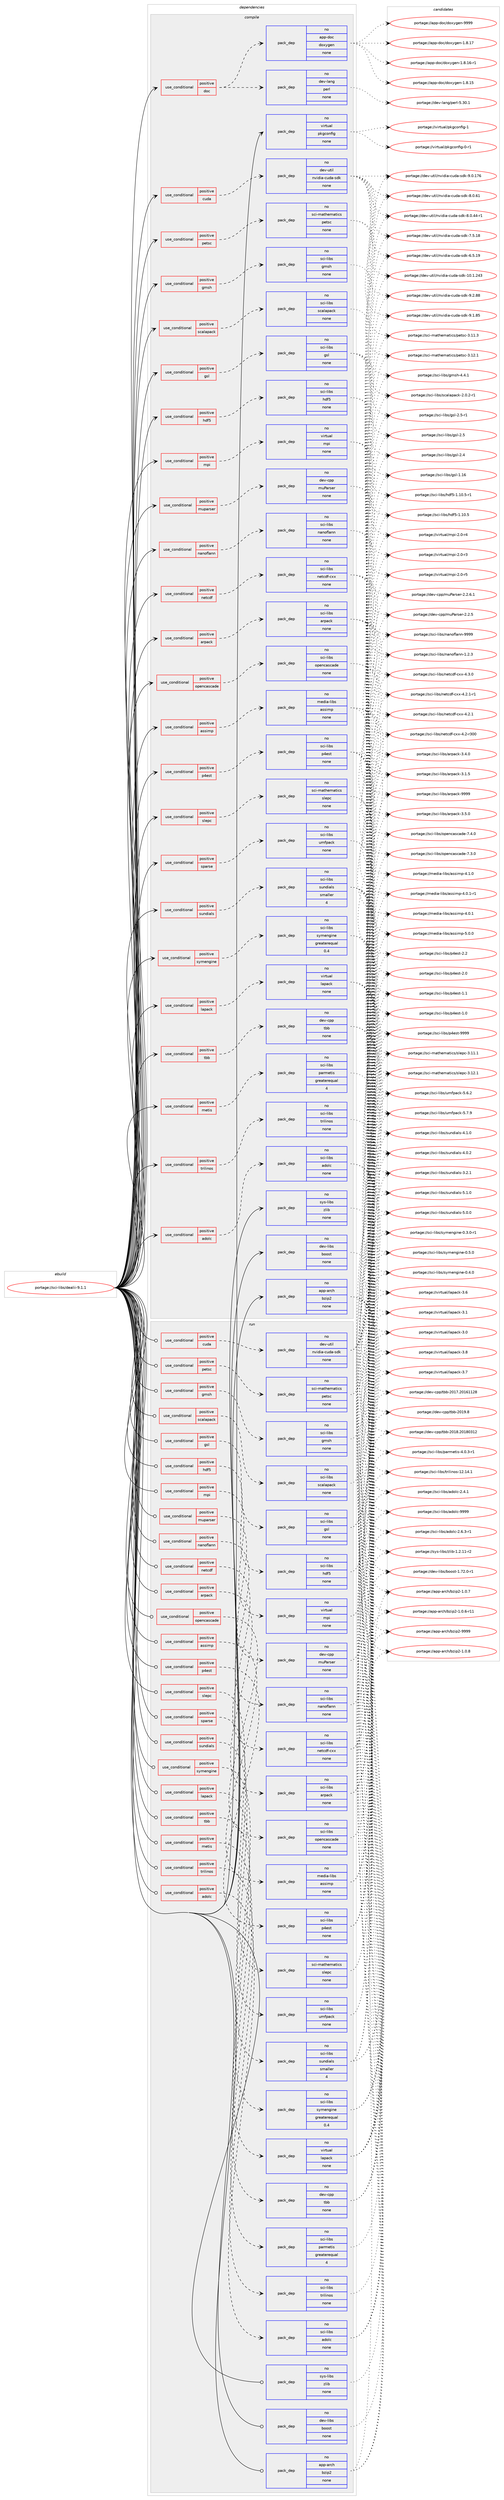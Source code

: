 digraph prolog {

# *************
# Graph options
# *************

newrank=true;
concentrate=true;
compound=true;
graph [rankdir=LR,fontname=Helvetica,fontsize=10,ranksep=1.5];#, ranksep=2.5, nodesep=0.2];
edge  [arrowhead=vee];
node  [fontname=Helvetica,fontsize=10];

# **********
# The ebuild
# **********

subgraph cluster_leftcol {
color=gray;
rank=same;
label=<<i>ebuild</i>>;
id [label="portage://sci-libs/dealii-9.1.1", color=red, width=4, href="../sci-libs/dealii-9.1.1.svg"];
}

# ****************
# The dependencies
# ****************

subgraph cluster_midcol {
color=gray;
label=<<i>dependencies</i>>;
subgraph cluster_compile {
fillcolor="#eeeeee";
style=filled;
label=<<i>compile</i>>;
subgraph cond7227 {
dependency39511 [label=<<TABLE BORDER="0" CELLBORDER="1" CELLSPACING="0" CELLPADDING="4"><TR><TD ROWSPAN="3" CELLPADDING="10">use_conditional</TD></TR><TR><TD>positive</TD></TR><TR><TD>adolc</TD></TR></TABLE>>, shape=none, color=red];
subgraph pack31428 {
dependency39512 [label=<<TABLE BORDER="0" CELLBORDER="1" CELLSPACING="0" CELLPADDING="4" WIDTH="220"><TR><TD ROWSPAN="6" CELLPADDING="30">pack_dep</TD></TR><TR><TD WIDTH="110">no</TD></TR><TR><TD>sci-libs</TD></TR><TR><TD>adolc</TD></TR><TR><TD>none</TD></TR><TR><TD></TD></TR></TABLE>>, shape=none, color=blue];
}
dependency39511:e -> dependency39512:w [weight=20,style="dashed",arrowhead="vee"];
}
id:e -> dependency39511:w [weight=20,style="solid",arrowhead="vee"];
subgraph cond7228 {
dependency39513 [label=<<TABLE BORDER="0" CELLBORDER="1" CELLSPACING="0" CELLPADDING="4"><TR><TD ROWSPAN="3" CELLPADDING="10">use_conditional</TD></TR><TR><TD>positive</TD></TR><TR><TD>arpack</TD></TR></TABLE>>, shape=none, color=red];
subgraph pack31429 {
dependency39514 [label=<<TABLE BORDER="0" CELLBORDER="1" CELLSPACING="0" CELLPADDING="4" WIDTH="220"><TR><TD ROWSPAN="6" CELLPADDING="30">pack_dep</TD></TR><TR><TD WIDTH="110">no</TD></TR><TR><TD>sci-libs</TD></TR><TR><TD>arpack</TD></TR><TR><TD>none</TD></TR><TR><TD></TD></TR></TABLE>>, shape=none, color=blue];
}
dependency39513:e -> dependency39514:w [weight=20,style="dashed",arrowhead="vee"];
}
id:e -> dependency39513:w [weight=20,style="solid",arrowhead="vee"];
subgraph cond7229 {
dependency39515 [label=<<TABLE BORDER="0" CELLBORDER="1" CELLSPACING="0" CELLPADDING="4"><TR><TD ROWSPAN="3" CELLPADDING="10">use_conditional</TD></TR><TR><TD>positive</TD></TR><TR><TD>assimp</TD></TR></TABLE>>, shape=none, color=red];
subgraph pack31430 {
dependency39516 [label=<<TABLE BORDER="0" CELLBORDER="1" CELLSPACING="0" CELLPADDING="4" WIDTH="220"><TR><TD ROWSPAN="6" CELLPADDING="30">pack_dep</TD></TR><TR><TD WIDTH="110">no</TD></TR><TR><TD>media-libs</TD></TR><TR><TD>assimp</TD></TR><TR><TD>none</TD></TR><TR><TD></TD></TR></TABLE>>, shape=none, color=blue];
}
dependency39515:e -> dependency39516:w [weight=20,style="dashed",arrowhead="vee"];
}
id:e -> dependency39515:w [weight=20,style="solid",arrowhead="vee"];
subgraph cond7230 {
dependency39517 [label=<<TABLE BORDER="0" CELLBORDER="1" CELLSPACING="0" CELLPADDING="4"><TR><TD ROWSPAN="3" CELLPADDING="10">use_conditional</TD></TR><TR><TD>positive</TD></TR><TR><TD>cuda</TD></TR></TABLE>>, shape=none, color=red];
subgraph pack31431 {
dependency39518 [label=<<TABLE BORDER="0" CELLBORDER="1" CELLSPACING="0" CELLPADDING="4" WIDTH="220"><TR><TD ROWSPAN="6" CELLPADDING="30">pack_dep</TD></TR><TR><TD WIDTH="110">no</TD></TR><TR><TD>dev-util</TD></TR><TR><TD>nvidia-cuda-sdk</TD></TR><TR><TD>none</TD></TR><TR><TD></TD></TR></TABLE>>, shape=none, color=blue];
}
dependency39517:e -> dependency39518:w [weight=20,style="dashed",arrowhead="vee"];
}
id:e -> dependency39517:w [weight=20,style="solid",arrowhead="vee"];
subgraph cond7231 {
dependency39519 [label=<<TABLE BORDER="0" CELLBORDER="1" CELLSPACING="0" CELLPADDING="4"><TR><TD ROWSPAN="3" CELLPADDING="10">use_conditional</TD></TR><TR><TD>positive</TD></TR><TR><TD>doc</TD></TR></TABLE>>, shape=none, color=red];
subgraph pack31432 {
dependency39520 [label=<<TABLE BORDER="0" CELLBORDER="1" CELLSPACING="0" CELLPADDING="4" WIDTH="220"><TR><TD ROWSPAN="6" CELLPADDING="30">pack_dep</TD></TR><TR><TD WIDTH="110">no</TD></TR><TR><TD>app-doc</TD></TR><TR><TD>doxygen</TD></TR><TR><TD>none</TD></TR><TR><TD></TD></TR></TABLE>>, shape=none, color=blue];
}
dependency39519:e -> dependency39520:w [weight=20,style="dashed",arrowhead="vee"];
subgraph pack31433 {
dependency39521 [label=<<TABLE BORDER="0" CELLBORDER="1" CELLSPACING="0" CELLPADDING="4" WIDTH="220"><TR><TD ROWSPAN="6" CELLPADDING="30">pack_dep</TD></TR><TR><TD WIDTH="110">no</TD></TR><TR><TD>dev-lang</TD></TR><TR><TD>perl</TD></TR><TR><TD>none</TD></TR><TR><TD></TD></TR></TABLE>>, shape=none, color=blue];
}
dependency39519:e -> dependency39521:w [weight=20,style="dashed",arrowhead="vee"];
}
id:e -> dependency39519:w [weight=20,style="solid",arrowhead="vee"];
subgraph cond7232 {
dependency39522 [label=<<TABLE BORDER="0" CELLBORDER="1" CELLSPACING="0" CELLPADDING="4"><TR><TD ROWSPAN="3" CELLPADDING="10">use_conditional</TD></TR><TR><TD>positive</TD></TR><TR><TD>gmsh</TD></TR></TABLE>>, shape=none, color=red];
subgraph pack31434 {
dependency39523 [label=<<TABLE BORDER="0" CELLBORDER="1" CELLSPACING="0" CELLPADDING="4" WIDTH="220"><TR><TD ROWSPAN="6" CELLPADDING="30">pack_dep</TD></TR><TR><TD WIDTH="110">no</TD></TR><TR><TD>sci-libs</TD></TR><TR><TD>gmsh</TD></TR><TR><TD>none</TD></TR><TR><TD></TD></TR></TABLE>>, shape=none, color=blue];
}
dependency39522:e -> dependency39523:w [weight=20,style="dashed",arrowhead="vee"];
}
id:e -> dependency39522:w [weight=20,style="solid",arrowhead="vee"];
subgraph cond7233 {
dependency39524 [label=<<TABLE BORDER="0" CELLBORDER="1" CELLSPACING="0" CELLPADDING="4"><TR><TD ROWSPAN="3" CELLPADDING="10">use_conditional</TD></TR><TR><TD>positive</TD></TR><TR><TD>gsl</TD></TR></TABLE>>, shape=none, color=red];
subgraph pack31435 {
dependency39525 [label=<<TABLE BORDER="0" CELLBORDER="1" CELLSPACING="0" CELLPADDING="4" WIDTH="220"><TR><TD ROWSPAN="6" CELLPADDING="30">pack_dep</TD></TR><TR><TD WIDTH="110">no</TD></TR><TR><TD>sci-libs</TD></TR><TR><TD>gsl</TD></TR><TR><TD>none</TD></TR><TR><TD></TD></TR></TABLE>>, shape=none, color=blue];
}
dependency39524:e -> dependency39525:w [weight=20,style="dashed",arrowhead="vee"];
}
id:e -> dependency39524:w [weight=20,style="solid",arrowhead="vee"];
subgraph cond7234 {
dependency39526 [label=<<TABLE BORDER="0" CELLBORDER="1" CELLSPACING="0" CELLPADDING="4"><TR><TD ROWSPAN="3" CELLPADDING="10">use_conditional</TD></TR><TR><TD>positive</TD></TR><TR><TD>hdf5</TD></TR></TABLE>>, shape=none, color=red];
subgraph pack31436 {
dependency39527 [label=<<TABLE BORDER="0" CELLBORDER="1" CELLSPACING="0" CELLPADDING="4" WIDTH="220"><TR><TD ROWSPAN="6" CELLPADDING="30">pack_dep</TD></TR><TR><TD WIDTH="110">no</TD></TR><TR><TD>sci-libs</TD></TR><TR><TD>hdf5</TD></TR><TR><TD>none</TD></TR><TR><TD></TD></TR></TABLE>>, shape=none, color=blue];
}
dependency39526:e -> dependency39527:w [weight=20,style="dashed",arrowhead="vee"];
}
id:e -> dependency39526:w [weight=20,style="solid",arrowhead="vee"];
subgraph cond7235 {
dependency39528 [label=<<TABLE BORDER="0" CELLBORDER="1" CELLSPACING="0" CELLPADDING="4"><TR><TD ROWSPAN="3" CELLPADDING="10">use_conditional</TD></TR><TR><TD>positive</TD></TR><TR><TD>lapack</TD></TR></TABLE>>, shape=none, color=red];
subgraph pack31437 {
dependency39529 [label=<<TABLE BORDER="0" CELLBORDER="1" CELLSPACING="0" CELLPADDING="4" WIDTH="220"><TR><TD ROWSPAN="6" CELLPADDING="30">pack_dep</TD></TR><TR><TD WIDTH="110">no</TD></TR><TR><TD>virtual</TD></TR><TR><TD>lapack</TD></TR><TR><TD>none</TD></TR><TR><TD></TD></TR></TABLE>>, shape=none, color=blue];
}
dependency39528:e -> dependency39529:w [weight=20,style="dashed",arrowhead="vee"];
}
id:e -> dependency39528:w [weight=20,style="solid",arrowhead="vee"];
subgraph cond7236 {
dependency39530 [label=<<TABLE BORDER="0" CELLBORDER="1" CELLSPACING="0" CELLPADDING="4"><TR><TD ROWSPAN="3" CELLPADDING="10">use_conditional</TD></TR><TR><TD>positive</TD></TR><TR><TD>metis</TD></TR></TABLE>>, shape=none, color=red];
subgraph pack31438 {
dependency39531 [label=<<TABLE BORDER="0" CELLBORDER="1" CELLSPACING="0" CELLPADDING="4" WIDTH="220"><TR><TD ROWSPAN="6" CELLPADDING="30">pack_dep</TD></TR><TR><TD WIDTH="110">no</TD></TR><TR><TD>sci-libs</TD></TR><TR><TD>parmetis</TD></TR><TR><TD>greaterequal</TD></TR><TR><TD>4</TD></TR></TABLE>>, shape=none, color=blue];
}
dependency39530:e -> dependency39531:w [weight=20,style="dashed",arrowhead="vee"];
}
id:e -> dependency39530:w [weight=20,style="solid",arrowhead="vee"];
subgraph cond7237 {
dependency39532 [label=<<TABLE BORDER="0" CELLBORDER="1" CELLSPACING="0" CELLPADDING="4"><TR><TD ROWSPAN="3" CELLPADDING="10">use_conditional</TD></TR><TR><TD>positive</TD></TR><TR><TD>mpi</TD></TR></TABLE>>, shape=none, color=red];
subgraph pack31439 {
dependency39533 [label=<<TABLE BORDER="0" CELLBORDER="1" CELLSPACING="0" CELLPADDING="4" WIDTH="220"><TR><TD ROWSPAN="6" CELLPADDING="30">pack_dep</TD></TR><TR><TD WIDTH="110">no</TD></TR><TR><TD>virtual</TD></TR><TR><TD>mpi</TD></TR><TR><TD>none</TD></TR><TR><TD></TD></TR></TABLE>>, shape=none, color=blue];
}
dependency39532:e -> dependency39533:w [weight=20,style="dashed",arrowhead="vee"];
}
id:e -> dependency39532:w [weight=20,style="solid",arrowhead="vee"];
subgraph cond7238 {
dependency39534 [label=<<TABLE BORDER="0" CELLBORDER="1" CELLSPACING="0" CELLPADDING="4"><TR><TD ROWSPAN="3" CELLPADDING="10">use_conditional</TD></TR><TR><TD>positive</TD></TR><TR><TD>muparser</TD></TR></TABLE>>, shape=none, color=red];
subgraph pack31440 {
dependency39535 [label=<<TABLE BORDER="0" CELLBORDER="1" CELLSPACING="0" CELLPADDING="4" WIDTH="220"><TR><TD ROWSPAN="6" CELLPADDING="30">pack_dep</TD></TR><TR><TD WIDTH="110">no</TD></TR><TR><TD>dev-cpp</TD></TR><TR><TD>muParser</TD></TR><TR><TD>none</TD></TR><TR><TD></TD></TR></TABLE>>, shape=none, color=blue];
}
dependency39534:e -> dependency39535:w [weight=20,style="dashed",arrowhead="vee"];
}
id:e -> dependency39534:w [weight=20,style="solid",arrowhead="vee"];
subgraph cond7239 {
dependency39536 [label=<<TABLE BORDER="0" CELLBORDER="1" CELLSPACING="0" CELLPADDING="4"><TR><TD ROWSPAN="3" CELLPADDING="10">use_conditional</TD></TR><TR><TD>positive</TD></TR><TR><TD>nanoflann</TD></TR></TABLE>>, shape=none, color=red];
subgraph pack31441 {
dependency39537 [label=<<TABLE BORDER="0" CELLBORDER="1" CELLSPACING="0" CELLPADDING="4" WIDTH="220"><TR><TD ROWSPAN="6" CELLPADDING="30">pack_dep</TD></TR><TR><TD WIDTH="110">no</TD></TR><TR><TD>sci-libs</TD></TR><TR><TD>nanoflann</TD></TR><TR><TD>none</TD></TR><TR><TD></TD></TR></TABLE>>, shape=none, color=blue];
}
dependency39536:e -> dependency39537:w [weight=20,style="dashed",arrowhead="vee"];
}
id:e -> dependency39536:w [weight=20,style="solid",arrowhead="vee"];
subgraph cond7240 {
dependency39538 [label=<<TABLE BORDER="0" CELLBORDER="1" CELLSPACING="0" CELLPADDING="4"><TR><TD ROWSPAN="3" CELLPADDING="10">use_conditional</TD></TR><TR><TD>positive</TD></TR><TR><TD>netcdf</TD></TR></TABLE>>, shape=none, color=red];
subgraph pack31442 {
dependency39539 [label=<<TABLE BORDER="0" CELLBORDER="1" CELLSPACING="0" CELLPADDING="4" WIDTH="220"><TR><TD ROWSPAN="6" CELLPADDING="30">pack_dep</TD></TR><TR><TD WIDTH="110">no</TD></TR><TR><TD>sci-libs</TD></TR><TR><TD>netcdf-cxx</TD></TR><TR><TD>none</TD></TR><TR><TD></TD></TR></TABLE>>, shape=none, color=blue];
}
dependency39538:e -> dependency39539:w [weight=20,style="dashed",arrowhead="vee"];
}
id:e -> dependency39538:w [weight=20,style="solid",arrowhead="vee"];
subgraph cond7241 {
dependency39540 [label=<<TABLE BORDER="0" CELLBORDER="1" CELLSPACING="0" CELLPADDING="4"><TR><TD ROWSPAN="3" CELLPADDING="10">use_conditional</TD></TR><TR><TD>positive</TD></TR><TR><TD>opencascade</TD></TR></TABLE>>, shape=none, color=red];
subgraph pack31443 {
dependency39541 [label=<<TABLE BORDER="0" CELLBORDER="1" CELLSPACING="0" CELLPADDING="4" WIDTH="220"><TR><TD ROWSPAN="6" CELLPADDING="30">pack_dep</TD></TR><TR><TD WIDTH="110">no</TD></TR><TR><TD>sci-libs</TD></TR><TR><TD>opencascade</TD></TR><TR><TD>none</TD></TR><TR><TD></TD></TR></TABLE>>, shape=none, color=blue];
}
dependency39540:e -> dependency39541:w [weight=20,style="dashed",arrowhead="vee"];
}
id:e -> dependency39540:w [weight=20,style="solid",arrowhead="vee"];
subgraph cond7242 {
dependency39542 [label=<<TABLE BORDER="0" CELLBORDER="1" CELLSPACING="0" CELLPADDING="4"><TR><TD ROWSPAN="3" CELLPADDING="10">use_conditional</TD></TR><TR><TD>positive</TD></TR><TR><TD>p4est</TD></TR></TABLE>>, shape=none, color=red];
subgraph pack31444 {
dependency39543 [label=<<TABLE BORDER="0" CELLBORDER="1" CELLSPACING="0" CELLPADDING="4" WIDTH="220"><TR><TD ROWSPAN="6" CELLPADDING="30">pack_dep</TD></TR><TR><TD WIDTH="110">no</TD></TR><TR><TD>sci-libs</TD></TR><TR><TD>p4est</TD></TR><TR><TD>none</TD></TR><TR><TD></TD></TR></TABLE>>, shape=none, color=blue];
}
dependency39542:e -> dependency39543:w [weight=20,style="dashed",arrowhead="vee"];
}
id:e -> dependency39542:w [weight=20,style="solid",arrowhead="vee"];
subgraph cond7243 {
dependency39544 [label=<<TABLE BORDER="0" CELLBORDER="1" CELLSPACING="0" CELLPADDING="4"><TR><TD ROWSPAN="3" CELLPADDING="10">use_conditional</TD></TR><TR><TD>positive</TD></TR><TR><TD>petsc</TD></TR></TABLE>>, shape=none, color=red];
subgraph pack31445 {
dependency39545 [label=<<TABLE BORDER="0" CELLBORDER="1" CELLSPACING="0" CELLPADDING="4" WIDTH="220"><TR><TD ROWSPAN="6" CELLPADDING="30">pack_dep</TD></TR><TR><TD WIDTH="110">no</TD></TR><TR><TD>sci-mathematics</TD></TR><TR><TD>petsc</TD></TR><TR><TD>none</TD></TR><TR><TD></TD></TR></TABLE>>, shape=none, color=blue];
}
dependency39544:e -> dependency39545:w [weight=20,style="dashed",arrowhead="vee"];
}
id:e -> dependency39544:w [weight=20,style="solid",arrowhead="vee"];
subgraph cond7244 {
dependency39546 [label=<<TABLE BORDER="0" CELLBORDER="1" CELLSPACING="0" CELLPADDING="4"><TR><TD ROWSPAN="3" CELLPADDING="10">use_conditional</TD></TR><TR><TD>positive</TD></TR><TR><TD>scalapack</TD></TR></TABLE>>, shape=none, color=red];
subgraph pack31446 {
dependency39547 [label=<<TABLE BORDER="0" CELLBORDER="1" CELLSPACING="0" CELLPADDING="4" WIDTH="220"><TR><TD ROWSPAN="6" CELLPADDING="30">pack_dep</TD></TR><TR><TD WIDTH="110">no</TD></TR><TR><TD>sci-libs</TD></TR><TR><TD>scalapack</TD></TR><TR><TD>none</TD></TR><TR><TD></TD></TR></TABLE>>, shape=none, color=blue];
}
dependency39546:e -> dependency39547:w [weight=20,style="dashed",arrowhead="vee"];
}
id:e -> dependency39546:w [weight=20,style="solid",arrowhead="vee"];
subgraph cond7245 {
dependency39548 [label=<<TABLE BORDER="0" CELLBORDER="1" CELLSPACING="0" CELLPADDING="4"><TR><TD ROWSPAN="3" CELLPADDING="10">use_conditional</TD></TR><TR><TD>positive</TD></TR><TR><TD>slepc</TD></TR></TABLE>>, shape=none, color=red];
subgraph pack31447 {
dependency39549 [label=<<TABLE BORDER="0" CELLBORDER="1" CELLSPACING="0" CELLPADDING="4" WIDTH="220"><TR><TD ROWSPAN="6" CELLPADDING="30">pack_dep</TD></TR><TR><TD WIDTH="110">no</TD></TR><TR><TD>sci-mathematics</TD></TR><TR><TD>slepc</TD></TR><TR><TD>none</TD></TR><TR><TD></TD></TR></TABLE>>, shape=none, color=blue];
}
dependency39548:e -> dependency39549:w [weight=20,style="dashed",arrowhead="vee"];
}
id:e -> dependency39548:w [weight=20,style="solid",arrowhead="vee"];
subgraph cond7246 {
dependency39550 [label=<<TABLE BORDER="0" CELLBORDER="1" CELLSPACING="0" CELLPADDING="4"><TR><TD ROWSPAN="3" CELLPADDING="10">use_conditional</TD></TR><TR><TD>positive</TD></TR><TR><TD>sparse</TD></TR></TABLE>>, shape=none, color=red];
subgraph pack31448 {
dependency39551 [label=<<TABLE BORDER="0" CELLBORDER="1" CELLSPACING="0" CELLPADDING="4" WIDTH="220"><TR><TD ROWSPAN="6" CELLPADDING="30">pack_dep</TD></TR><TR><TD WIDTH="110">no</TD></TR><TR><TD>sci-libs</TD></TR><TR><TD>umfpack</TD></TR><TR><TD>none</TD></TR><TR><TD></TD></TR></TABLE>>, shape=none, color=blue];
}
dependency39550:e -> dependency39551:w [weight=20,style="dashed",arrowhead="vee"];
}
id:e -> dependency39550:w [weight=20,style="solid",arrowhead="vee"];
subgraph cond7247 {
dependency39552 [label=<<TABLE BORDER="0" CELLBORDER="1" CELLSPACING="0" CELLPADDING="4"><TR><TD ROWSPAN="3" CELLPADDING="10">use_conditional</TD></TR><TR><TD>positive</TD></TR><TR><TD>sundials</TD></TR></TABLE>>, shape=none, color=red];
subgraph pack31449 {
dependency39553 [label=<<TABLE BORDER="0" CELLBORDER="1" CELLSPACING="0" CELLPADDING="4" WIDTH="220"><TR><TD ROWSPAN="6" CELLPADDING="30">pack_dep</TD></TR><TR><TD WIDTH="110">no</TD></TR><TR><TD>sci-libs</TD></TR><TR><TD>sundials</TD></TR><TR><TD>smaller</TD></TR><TR><TD>4</TD></TR></TABLE>>, shape=none, color=blue];
}
dependency39552:e -> dependency39553:w [weight=20,style="dashed",arrowhead="vee"];
}
id:e -> dependency39552:w [weight=20,style="solid",arrowhead="vee"];
subgraph cond7248 {
dependency39554 [label=<<TABLE BORDER="0" CELLBORDER="1" CELLSPACING="0" CELLPADDING="4"><TR><TD ROWSPAN="3" CELLPADDING="10">use_conditional</TD></TR><TR><TD>positive</TD></TR><TR><TD>symengine</TD></TR></TABLE>>, shape=none, color=red];
subgraph pack31450 {
dependency39555 [label=<<TABLE BORDER="0" CELLBORDER="1" CELLSPACING="0" CELLPADDING="4" WIDTH="220"><TR><TD ROWSPAN="6" CELLPADDING="30">pack_dep</TD></TR><TR><TD WIDTH="110">no</TD></TR><TR><TD>sci-libs</TD></TR><TR><TD>symengine</TD></TR><TR><TD>greaterequal</TD></TR><TR><TD>0.4</TD></TR></TABLE>>, shape=none, color=blue];
}
dependency39554:e -> dependency39555:w [weight=20,style="dashed",arrowhead="vee"];
}
id:e -> dependency39554:w [weight=20,style="solid",arrowhead="vee"];
subgraph cond7249 {
dependency39556 [label=<<TABLE BORDER="0" CELLBORDER="1" CELLSPACING="0" CELLPADDING="4"><TR><TD ROWSPAN="3" CELLPADDING="10">use_conditional</TD></TR><TR><TD>positive</TD></TR><TR><TD>tbb</TD></TR></TABLE>>, shape=none, color=red];
subgraph pack31451 {
dependency39557 [label=<<TABLE BORDER="0" CELLBORDER="1" CELLSPACING="0" CELLPADDING="4" WIDTH="220"><TR><TD ROWSPAN="6" CELLPADDING="30">pack_dep</TD></TR><TR><TD WIDTH="110">no</TD></TR><TR><TD>dev-cpp</TD></TR><TR><TD>tbb</TD></TR><TR><TD>none</TD></TR><TR><TD></TD></TR></TABLE>>, shape=none, color=blue];
}
dependency39556:e -> dependency39557:w [weight=20,style="dashed",arrowhead="vee"];
}
id:e -> dependency39556:w [weight=20,style="solid",arrowhead="vee"];
subgraph cond7250 {
dependency39558 [label=<<TABLE BORDER="0" CELLBORDER="1" CELLSPACING="0" CELLPADDING="4"><TR><TD ROWSPAN="3" CELLPADDING="10">use_conditional</TD></TR><TR><TD>positive</TD></TR><TR><TD>trilinos</TD></TR></TABLE>>, shape=none, color=red];
subgraph pack31452 {
dependency39559 [label=<<TABLE BORDER="0" CELLBORDER="1" CELLSPACING="0" CELLPADDING="4" WIDTH="220"><TR><TD ROWSPAN="6" CELLPADDING="30">pack_dep</TD></TR><TR><TD WIDTH="110">no</TD></TR><TR><TD>sci-libs</TD></TR><TR><TD>trilinos</TD></TR><TR><TD>none</TD></TR><TR><TD></TD></TR></TABLE>>, shape=none, color=blue];
}
dependency39558:e -> dependency39559:w [weight=20,style="dashed",arrowhead="vee"];
}
id:e -> dependency39558:w [weight=20,style="solid",arrowhead="vee"];
subgraph pack31453 {
dependency39560 [label=<<TABLE BORDER="0" CELLBORDER="1" CELLSPACING="0" CELLPADDING="4" WIDTH="220"><TR><TD ROWSPAN="6" CELLPADDING="30">pack_dep</TD></TR><TR><TD WIDTH="110">no</TD></TR><TR><TD>app-arch</TD></TR><TR><TD>bzip2</TD></TR><TR><TD>none</TD></TR><TR><TD></TD></TR></TABLE>>, shape=none, color=blue];
}
id:e -> dependency39560:w [weight=20,style="solid",arrowhead="vee"];
subgraph pack31454 {
dependency39561 [label=<<TABLE BORDER="0" CELLBORDER="1" CELLSPACING="0" CELLPADDING="4" WIDTH="220"><TR><TD ROWSPAN="6" CELLPADDING="30">pack_dep</TD></TR><TR><TD WIDTH="110">no</TD></TR><TR><TD>dev-libs</TD></TR><TR><TD>boost</TD></TR><TR><TD>none</TD></TR><TR><TD></TD></TR></TABLE>>, shape=none, color=blue];
}
id:e -> dependency39561:w [weight=20,style="solid",arrowhead="vee"];
subgraph pack31455 {
dependency39562 [label=<<TABLE BORDER="0" CELLBORDER="1" CELLSPACING="0" CELLPADDING="4" WIDTH="220"><TR><TD ROWSPAN="6" CELLPADDING="30">pack_dep</TD></TR><TR><TD WIDTH="110">no</TD></TR><TR><TD>sys-libs</TD></TR><TR><TD>zlib</TD></TR><TR><TD>none</TD></TR><TR><TD></TD></TR></TABLE>>, shape=none, color=blue];
}
id:e -> dependency39562:w [weight=20,style="solid",arrowhead="vee"];
subgraph pack31456 {
dependency39563 [label=<<TABLE BORDER="0" CELLBORDER="1" CELLSPACING="0" CELLPADDING="4" WIDTH="220"><TR><TD ROWSPAN="6" CELLPADDING="30">pack_dep</TD></TR><TR><TD WIDTH="110">no</TD></TR><TR><TD>virtual</TD></TR><TR><TD>pkgconfig</TD></TR><TR><TD>none</TD></TR><TR><TD></TD></TR></TABLE>>, shape=none, color=blue];
}
id:e -> dependency39563:w [weight=20,style="solid",arrowhead="vee"];
}
subgraph cluster_compileandrun {
fillcolor="#eeeeee";
style=filled;
label=<<i>compile and run</i>>;
}
subgraph cluster_run {
fillcolor="#eeeeee";
style=filled;
label=<<i>run</i>>;
subgraph cond7251 {
dependency39564 [label=<<TABLE BORDER="0" CELLBORDER="1" CELLSPACING="0" CELLPADDING="4"><TR><TD ROWSPAN="3" CELLPADDING="10">use_conditional</TD></TR><TR><TD>positive</TD></TR><TR><TD>adolc</TD></TR></TABLE>>, shape=none, color=red];
subgraph pack31457 {
dependency39565 [label=<<TABLE BORDER="0" CELLBORDER="1" CELLSPACING="0" CELLPADDING="4" WIDTH="220"><TR><TD ROWSPAN="6" CELLPADDING="30">pack_dep</TD></TR><TR><TD WIDTH="110">no</TD></TR><TR><TD>sci-libs</TD></TR><TR><TD>adolc</TD></TR><TR><TD>none</TD></TR><TR><TD></TD></TR></TABLE>>, shape=none, color=blue];
}
dependency39564:e -> dependency39565:w [weight=20,style="dashed",arrowhead="vee"];
}
id:e -> dependency39564:w [weight=20,style="solid",arrowhead="odot"];
subgraph cond7252 {
dependency39566 [label=<<TABLE BORDER="0" CELLBORDER="1" CELLSPACING="0" CELLPADDING="4"><TR><TD ROWSPAN="3" CELLPADDING="10">use_conditional</TD></TR><TR><TD>positive</TD></TR><TR><TD>arpack</TD></TR></TABLE>>, shape=none, color=red];
subgraph pack31458 {
dependency39567 [label=<<TABLE BORDER="0" CELLBORDER="1" CELLSPACING="0" CELLPADDING="4" WIDTH="220"><TR><TD ROWSPAN="6" CELLPADDING="30">pack_dep</TD></TR><TR><TD WIDTH="110">no</TD></TR><TR><TD>sci-libs</TD></TR><TR><TD>arpack</TD></TR><TR><TD>none</TD></TR><TR><TD></TD></TR></TABLE>>, shape=none, color=blue];
}
dependency39566:e -> dependency39567:w [weight=20,style="dashed",arrowhead="vee"];
}
id:e -> dependency39566:w [weight=20,style="solid",arrowhead="odot"];
subgraph cond7253 {
dependency39568 [label=<<TABLE BORDER="0" CELLBORDER="1" CELLSPACING="0" CELLPADDING="4"><TR><TD ROWSPAN="3" CELLPADDING="10">use_conditional</TD></TR><TR><TD>positive</TD></TR><TR><TD>assimp</TD></TR></TABLE>>, shape=none, color=red];
subgraph pack31459 {
dependency39569 [label=<<TABLE BORDER="0" CELLBORDER="1" CELLSPACING="0" CELLPADDING="4" WIDTH="220"><TR><TD ROWSPAN="6" CELLPADDING="30">pack_dep</TD></TR><TR><TD WIDTH="110">no</TD></TR><TR><TD>media-libs</TD></TR><TR><TD>assimp</TD></TR><TR><TD>none</TD></TR><TR><TD></TD></TR></TABLE>>, shape=none, color=blue];
}
dependency39568:e -> dependency39569:w [weight=20,style="dashed",arrowhead="vee"];
}
id:e -> dependency39568:w [weight=20,style="solid",arrowhead="odot"];
subgraph cond7254 {
dependency39570 [label=<<TABLE BORDER="0" CELLBORDER="1" CELLSPACING="0" CELLPADDING="4"><TR><TD ROWSPAN="3" CELLPADDING="10">use_conditional</TD></TR><TR><TD>positive</TD></TR><TR><TD>cuda</TD></TR></TABLE>>, shape=none, color=red];
subgraph pack31460 {
dependency39571 [label=<<TABLE BORDER="0" CELLBORDER="1" CELLSPACING="0" CELLPADDING="4" WIDTH="220"><TR><TD ROWSPAN="6" CELLPADDING="30">pack_dep</TD></TR><TR><TD WIDTH="110">no</TD></TR><TR><TD>dev-util</TD></TR><TR><TD>nvidia-cuda-sdk</TD></TR><TR><TD>none</TD></TR><TR><TD></TD></TR></TABLE>>, shape=none, color=blue];
}
dependency39570:e -> dependency39571:w [weight=20,style="dashed",arrowhead="vee"];
}
id:e -> dependency39570:w [weight=20,style="solid",arrowhead="odot"];
subgraph cond7255 {
dependency39572 [label=<<TABLE BORDER="0" CELLBORDER="1" CELLSPACING="0" CELLPADDING="4"><TR><TD ROWSPAN="3" CELLPADDING="10">use_conditional</TD></TR><TR><TD>positive</TD></TR><TR><TD>gmsh</TD></TR></TABLE>>, shape=none, color=red];
subgraph pack31461 {
dependency39573 [label=<<TABLE BORDER="0" CELLBORDER="1" CELLSPACING="0" CELLPADDING="4" WIDTH="220"><TR><TD ROWSPAN="6" CELLPADDING="30">pack_dep</TD></TR><TR><TD WIDTH="110">no</TD></TR><TR><TD>sci-libs</TD></TR><TR><TD>gmsh</TD></TR><TR><TD>none</TD></TR><TR><TD></TD></TR></TABLE>>, shape=none, color=blue];
}
dependency39572:e -> dependency39573:w [weight=20,style="dashed",arrowhead="vee"];
}
id:e -> dependency39572:w [weight=20,style="solid",arrowhead="odot"];
subgraph cond7256 {
dependency39574 [label=<<TABLE BORDER="0" CELLBORDER="1" CELLSPACING="0" CELLPADDING="4"><TR><TD ROWSPAN="3" CELLPADDING="10">use_conditional</TD></TR><TR><TD>positive</TD></TR><TR><TD>gsl</TD></TR></TABLE>>, shape=none, color=red];
subgraph pack31462 {
dependency39575 [label=<<TABLE BORDER="0" CELLBORDER="1" CELLSPACING="0" CELLPADDING="4" WIDTH="220"><TR><TD ROWSPAN="6" CELLPADDING="30">pack_dep</TD></TR><TR><TD WIDTH="110">no</TD></TR><TR><TD>sci-libs</TD></TR><TR><TD>gsl</TD></TR><TR><TD>none</TD></TR><TR><TD></TD></TR></TABLE>>, shape=none, color=blue];
}
dependency39574:e -> dependency39575:w [weight=20,style="dashed",arrowhead="vee"];
}
id:e -> dependency39574:w [weight=20,style="solid",arrowhead="odot"];
subgraph cond7257 {
dependency39576 [label=<<TABLE BORDER="0" CELLBORDER="1" CELLSPACING="0" CELLPADDING="4"><TR><TD ROWSPAN="3" CELLPADDING="10">use_conditional</TD></TR><TR><TD>positive</TD></TR><TR><TD>hdf5</TD></TR></TABLE>>, shape=none, color=red];
subgraph pack31463 {
dependency39577 [label=<<TABLE BORDER="0" CELLBORDER="1" CELLSPACING="0" CELLPADDING="4" WIDTH="220"><TR><TD ROWSPAN="6" CELLPADDING="30">pack_dep</TD></TR><TR><TD WIDTH="110">no</TD></TR><TR><TD>sci-libs</TD></TR><TR><TD>hdf5</TD></TR><TR><TD>none</TD></TR><TR><TD></TD></TR></TABLE>>, shape=none, color=blue];
}
dependency39576:e -> dependency39577:w [weight=20,style="dashed",arrowhead="vee"];
}
id:e -> dependency39576:w [weight=20,style="solid",arrowhead="odot"];
subgraph cond7258 {
dependency39578 [label=<<TABLE BORDER="0" CELLBORDER="1" CELLSPACING="0" CELLPADDING="4"><TR><TD ROWSPAN="3" CELLPADDING="10">use_conditional</TD></TR><TR><TD>positive</TD></TR><TR><TD>lapack</TD></TR></TABLE>>, shape=none, color=red];
subgraph pack31464 {
dependency39579 [label=<<TABLE BORDER="0" CELLBORDER="1" CELLSPACING="0" CELLPADDING="4" WIDTH="220"><TR><TD ROWSPAN="6" CELLPADDING="30">pack_dep</TD></TR><TR><TD WIDTH="110">no</TD></TR><TR><TD>virtual</TD></TR><TR><TD>lapack</TD></TR><TR><TD>none</TD></TR><TR><TD></TD></TR></TABLE>>, shape=none, color=blue];
}
dependency39578:e -> dependency39579:w [weight=20,style="dashed",arrowhead="vee"];
}
id:e -> dependency39578:w [weight=20,style="solid",arrowhead="odot"];
subgraph cond7259 {
dependency39580 [label=<<TABLE BORDER="0" CELLBORDER="1" CELLSPACING="0" CELLPADDING="4"><TR><TD ROWSPAN="3" CELLPADDING="10">use_conditional</TD></TR><TR><TD>positive</TD></TR><TR><TD>metis</TD></TR></TABLE>>, shape=none, color=red];
subgraph pack31465 {
dependency39581 [label=<<TABLE BORDER="0" CELLBORDER="1" CELLSPACING="0" CELLPADDING="4" WIDTH="220"><TR><TD ROWSPAN="6" CELLPADDING="30">pack_dep</TD></TR><TR><TD WIDTH="110">no</TD></TR><TR><TD>sci-libs</TD></TR><TR><TD>parmetis</TD></TR><TR><TD>greaterequal</TD></TR><TR><TD>4</TD></TR></TABLE>>, shape=none, color=blue];
}
dependency39580:e -> dependency39581:w [weight=20,style="dashed",arrowhead="vee"];
}
id:e -> dependency39580:w [weight=20,style="solid",arrowhead="odot"];
subgraph cond7260 {
dependency39582 [label=<<TABLE BORDER="0" CELLBORDER="1" CELLSPACING="0" CELLPADDING="4"><TR><TD ROWSPAN="3" CELLPADDING="10">use_conditional</TD></TR><TR><TD>positive</TD></TR><TR><TD>mpi</TD></TR></TABLE>>, shape=none, color=red];
subgraph pack31466 {
dependency39583 [label=<<TABLE BORDER="0" CELLBORDER="1" CELLSPACING="0" CELLPADDING="4" WIDTH="220"><TR><TD ROWSPAN="6" CELLPADDING="30">pack_dep</TD></TR><TR><TD WIDTH="110">no</TD></TR><TR><TD>virtual</TD></TR><TR><TD>mpi</TD></TR><TR><TD>none</TD></TR><TR><TD></TD></TR></TABLE>>, shape=none, color=blue];
}
dependency39582:e -> dependency39583:w [weight=20,style="dashed",arrowhead="vee"];
}
id:e -> dependency39582:w [weight=20,style="solid",arrowhead="odot"];
subgraph cond7261 {
dependency39584 [label=<<TABLE BORDER="0" CELLBORDER="1" CELLSPACING="0" CELLPADDING="4"><TR><TD ROWSPAN="3" CELLPADDING="10">use_conditional</TD></TR><TR><TD>positive</TD></TR><TR><TD>muparser</TD></TR></TABLE>>, shape=none, color=red];
subgraph pack31467 {
dependency39585 [label=<<TABLE BORDER="0" CELLBORDER="1" CELLSPACING="0" CELLPADDING="4" WIDTH="220"><TR><TD ROWSPAN="6" CELLPADDING="30">pack_dep</TD></TR><TR><TD WIDTH="110">no</TD></TR><TR><TD>dev-cpp</TD></TR><TR><TD>muParser</TD></TR><TR><TD>none</TD></TR><TR><TD></TD></TR></TABLE>>, shape=none, color=blue];
}
dependency39584:e -> dependency39585:w [weight=20,style="dashed",arrowhead="vee"];
}
id:e -> dependency39584:w [weight=20,style="solid",arrowhead="odot"];
subgraph cond7262 {
dependency39586 [label=<<TABLE BORDER="0" CELLBORDER="1" CELLSPACING="0" CELLPADDING="4"><TR><TD ROWSPAN="3" CELLPADDING="10">use_conditional</TD></TR><TR><TD>positive</TD></TR><TR><TD>nanoflann</TD></TR></TABLE>>, shape=none, color=red];
subgraph pack31468 {
dependency39587 [label=<<TABLE BORDER="0" CELLBORDER="1" CELLSPACING="0" CELLPADDING="4" WIDTH="220"><TR><TD ROWSPAN="6" CELLPADDING="30">pack_dep</TD></TR><TR><TD WIDTH="110">no</TD></TR><TR><TD>sci-libs</TD></TR><TR><TD>nanoflann</TD></TR><TR><TD>none</TD></TR><TR><TD></TD></TR></TABLE>>, shape=none, color=blue];
}
dependency39586:e -> dependency39587:w [weight=20,style="dashed",arrowhead="vee"];
}
id:e -> dependency39586:w [weight=20,style="solid",arrowhead="odot"];
subgraph cond7263 {
dependency39588 [label=<<TABLE BORDER="0" CELLBORDER="1" CELLSPACING="0" CELLPADDING="4"><TR><TD ROWSPAN="3" CELLPADDING="10">use_conditional</TD></TR><TR><TD>positive</TD></TR><TR><TD>netcdf</TD></TR></TABLE>>, shape=none, color=red];
subgraph pack31469 {
dependency39589 [label=<<TABLE BORDER="0" CELLBORDER="1" CELLSPACING="0" CELLPADDING="4" WIDTH="220"><TR><TD ROWSPAN="6" CELLPADDING="30">pack_dep</TD></TR><TR><TD WIDTH="110">no</TD></TR><TR><TD>sci-libs</TD></TR><TR><TD>netcdf-cxx</TD></TR><TR><TD>none</TD></TR><TR><TD></TD></TR></TABLE>>, shape=none, color=blue];
}
dependency39588:e -> dependency39589:w [weight=20,style="dashed",arrowhead="vee"];
}
id:e -> dependency39588:w [weight=20,style="solid",arrowhead="odot"];
subgraph cond7264 {
dependency39590 [label=<<TABLE BORDER="0" CELLBORDER="1" CELLSPACING="0" CELLPADDING="4"><TR><TD ROWSPAN="3" CELLPADDING="10">use_conditional</TD></TR><TR><TD>positive</TD></TR><TR><TD>opencascade</TD></TR></TABLE>>, shape=none, color=red];
subgraph pack31470 {
dependency39591 [label=<<TABLE BORDER="0" CELLBORDER="1" CELLSPACING="0" CELLPADDING="4" WIDTH="220"><TR><TD ROWSPAN="6" CELLPADDING="30">pack_dep</TD></TR><TR><TD WIDTH="110">no</TD></TR><TR><TD>sci-libs</TD></TR><TR><TD>opencascade</TD></TR><TR><TD>none</TD></TR><TR><TD></TD></TR></TABLE>>, shape=none, color=blue];
}
dependency39590:e -> dependency39591:w [weight=20,style="dashed",arrowhead="vee"];
}
id:e -> dependency39590:w [weight=20,style="solid",arrowhead="odot"];
subgraph cond7265 {
dependency39592 [label=<<TABLE BORDER="0" CELLBORDER="1" CELLSPACING="0" CELLPADDING="4"><TR><TD ROWSPAN="3" CELLPADDING="10">use_conditional</TD></TR><TR><TD>positive</TD></TR><TR><TD>p4est</TD></TR></TABLE>>, shape=none, color=red];
subgraph pack31471 {
dependency39593 [label=<<TABLE BORDER="0" CELLBORDER="1" CELLSPACING="0" CELLPADDING="4" WIDTH="220"><TR><TD ROWSPAN="6" CELLPADDING="30">pack_dep</TD></TR><TR><TD WIDTH="110">no</TD></TR><TR><TD>sci-libs</TD></TR><TR><TD>p4est</TD></TR><TR><TD>none</TD></TR><TR><TD></TD></TR></TABLE>>, shape=none, color=blue];
}
dependency39592:e -> dependency39593:w [weight=20,style="dashed",arrowhead="vee"];
}
id:e -> dependency39592:w [weight=20,style="solid",arrowhead="odot"];
subgraph cond7266 {
dependency39594 [label=<<TABLE BORDER="0" CELLBORDER="1" CELLSPACING="0" CELLPADDING="4"><TR><TD ROWSPAN="3" CELLPADDING="10">use_conditional</TD></TR><TR><TD>positive</TD></TR><TR><TD>petsc</TD></TR></TABLE>>, shape=none, color=red];
subgraph pack31472 {
dependency39595 [label=<<TABLE BORDER="0" CELLBORDER="1" CELLSPACING="0" CELLPADDING="4" WIDTH="220"><TR><TD ROWSPAN="6" CELLPADDING="30">pack_dep</TD></TR><TR><TD WIDTH="110">no</TD></TR><TR><TD>sci-mathematics</TD></TR><TR><TD>petsc</TD></TR><TR><TD>none</TD></TR><TR><TD></TD></TR></TABLE>>, shape=none, color=blue];
}
dependency39594:e -> dependency39595:w [weight=20,style="dashed",arrowhead="vee"];
}
id:e -> dependency39594:w [weight=20,style="solid",arrowhead="odot"];
subgraph cond7267 {
dependency39596 [label=<<TABLE BORDER="0" CELLBORDER="1" CELLSPACING="0" CELLPADDING="4"><TR><TD ROWSPAN="3" CELLPADDING="10">use_conditional</TD></TR><TR><TD>positive</TD></TR><TR><TD>scalapack</TD></TR></TABLE>>, shape=none, color=red];
subgraph pack31473 {
dependency39597 [label=<<TABLE BORDER="0" CELLBORDER="1" CELLSPACING="0" CELLPADDING="4" WIDTH="220"><TR><TD ROWSPAN="6" CELLPADDING="30">pack_dep</TD></TR><TR><TD WIDTH="110">no</TD></TR><TR><TD>sci-libs</TD></TR><TR><TD>scalapack</TD></TR><TR><TD>none</TD></TR><TR><TD></TD></TR></TABLE>>, shape=none, color=blue];
}
dependency39596:e -> dependency39597:w [weight=20,style="dashed",arrowhead="vee"];
}
id:e -> dependency39596:w [weight=20,style="solid",arrowhead="odot"];
subgraph cond7268 {
dependency39598 [label=<<TABLE BORDER="0" CELLBORDER="1" CELLSPACING="0" CELLPADDING="4"><TR><TD ROWSPAN="3" CELLPADDING="10">use_conditional</TD></TR><TR><TD>positive</TD></TR><TR><TD>slepc</TD></TR></TABLE>>, shape=none, color=red];
subgraph pack31474 {
dependency39599 [label=<<TABLE BORDER="0" CELLBORDER="1" CELLSPACING="0" CELLPADDING="4" WIDTH="220"><TR><TD ROWSPAN="6" CELLPADDING="30">pack_dep</TD></TR><TR><TD WIDTH="110">no</TD></TR><TR><TD>sci-mathematics</TD></TR><TR><TD>slepc</TD></TR><TR><TD>none</TD></TR><TR><TD></TD></TR></TABLE>>, shape=none, color=blue];
}
dependency39598:e -> dependency39599:w [weight=20,style="dashed",arrowhead="vee"];
}
id:e -> dependency39598:w [weight=20,style="solid",arrowhead="odot"];
subgraph cond7269 {
dependency39600 [label=<<TABLE BORDER="0" CELLBORDER="1" CELLSPACING="0" CELLPADDING="4"><TR><TD ROWSPAN="3" CELLPADDING="10">use_conditional</TD></TR><TR><TD>positive</TD></TR><TR><TD>sparse</TD></TR></TABLE>>, shape=none, color=red];
subgraph pack31475 {
dependency39601 [label=<<TABLE BORDER="0" CELLBORDER="1" CELLSPACING="0" CELLPADDING="4" WIDTH="220"><TR><TD ROWSPAN="6" CELLPADDING="30">pack_dep</TD></TR><TR><TD WIDTH="110">no</TD></TR><TR><TD>sci-libs</TD></TR><TR><TD>umfpack</TD></TR><TR><TD>none</TD></TR><TR><TD></TD></TR></TABLE>>, shape=none, color=blue];
}
dependency39600:e -> dependency39601:w [weight=20,style="dashed",arrowhead="vee"];
}
id:e -> dependency39600:w [weight=20,style="solid",arrowhead="odot"];
subgraph cond7270 {
dependency39602 [label=<<TABLE BORDER="0" CELLBORDER="1" CELLSPACING="0" CELLPADDING="4"><TR><TD ROWSPAN="3" CELLPADDING="10">use_conditional</TD></TR><TR><TD>positive</TD></TR><TR><TD>sundials</TD></TR></TABLE>>, shape=none, color=red];
subgraph pack31476 {
dependency39603 [label=<<TABLE BORDER="0" CELLBORDER="1" CELLSPACING="0" CELLPADDING="4" WIDTH="220"><TR><TD ROWSPAN="6" CELLPADDING="30">pack_dep</TD></TR><TR><TD WIDTH="110">no</TD></TR><TR><TD>sci-libs</TD></TR><TR><TD>sundials</TD></TR><TR><TD>smaller</TD></TR><TR><TD>4</TD></TR></TABLE>>, shape=none, color=blue];
}
dependency39602:e -> dependency39603:w [weight=20,style="dashed",arrowhead="vee"];
}
id:e -> dependency39602:w [weight=20,style="solid",arrowhead="odot"];
subgraph cond7271 {
dependency39604 [label=<<TABLE BORDER="0" CELLBORDER="1" CELLSPACING="0" CELLPADDING="4"><TR><TD ROWSPAN="3" CELLPADDING="10">use_conditional</TD></TR><TR><TD>positive</TD></TR><TR><TD>symengine</TD></TR></TABLE>>, shape=none, color=red];
subgraph pack31477 {
dependency39605 [label=<<TABLE BORDER="0" CELLBORDER="1" CELLSPACING="0" CELLPADDING="4" WIDTH="220"><TR><TD ROWSPAN="6" CELLPADDING="30">pack_dep</TD></TR><TR><TD WIDTH="110">no</TD></TR><TR><TD>sci-libs</TD></TR><TR><TD>symengine</TD></TR><TR><TD>greaterequal</TD></TR><TR><TD>0.4</TD></TR></TABLE>>, shape=none, color=blue];
}
dependency39604:e -> dependency39605:w [weight=20,style="dashed",arrowhead="vee"];
}
id:e -> dependency39604:w [weight=20,style="solid",arrowhead="odot"];
subgraph cond7272 {
dependency39606 [label=<<TABLE BORDER="0" CELLBORDER="1" CELLSPACING="0" CELLPADDING="4"><TR><TD ROWSPAN="3" CELLPADDING="10">use_conditional</TD></TR><TR><TD>positive</TD></TR><TR><TD>tbb</TD></TR></TABLE>>, shape=none, color=red];
subgraph pack31478 {
dependency39607 [label=<<TABLE BORDER="0" CELLBORDER="1" CELLSPACING="0" CELLPADDING="4" WIDTH="220"><TR><TD ROWSPAN="6" CELLPADDING="30">pack_dep</TD></TR><TR><TD WIDTH="110">no</TD></TR><TR><TD>dev-cpp</TD></TR><TR><TD>tbb</TD></TR><TR><TD>none</TD></TR><TR><TD></TD></TR></TABLE>>, shape=none, color=blue];
}
dependency39606:e -> dependency39607:w [weight=20,style="dashed",arrowhead="vee"];
}
id:e -> dependency39606:w [weight=20,style="solid",arrowhead="odot"];
subgraph cond7273 {
dependency39608 [label=<<TABLE BORDER="0" CELLBORDER="1" CELLSPACING="0" CELLPADDING="4"><TR><TD ROWSPAN="3" CELLPADDING="10">use_conditional</TD></TR><TR><TD>positive</TD></TR><TR><TD>trilinos</TD></TR></TABLE>>, shape=none, color=red];
subgraph pack31479 {
dependency39609 [label=<<TABLE BORDER="0" CELLBORDER="1" CELLSPACING="0" CELLPADDING="4" WIDTH="220"><TR><TD ROWSPAN="6" CELLPADDING="30">pack_dep</TD></TR><TR><TD WIDTH="110">no</TD></TR><TR><TD>sci-libs</TD></TR><TR><TD>trilinos</TD></TR><TR><TD>none</TD></TR><TR><TD></TD></TR></TABLE>>, shape=none, color=blue];
}
dependency39608:e -> dependency39609:w [weight=20,style="dashed",arrowhead="vee"];
}
id:e -> dependency39608:w [weight=20,style="solid",arrowhead="odot"];
subgraph pack31480 {
dependency39610 [label=<<TABLE BORDER="0" CELLBORDER="1" CELLSPACING="0" CELLPADDING="4" WIDTH="220"><TR><TD ROWSPAN="6" CELLPADDING="30">pack_dep</TD></TR><TR><TD WIDTH="110">no</TD></TR><TR><TD>app-arch</TD></TR><TR><TD>bzip2</TD></TR><TR><TD>none</TD></TR><TR><TD></TD></TR></TABLE>>, shape=none, color=blue];
}
id:e -> dependency39610:w [weight=20,style="solid",arrowhead="odot"];
subgraph pack31481 {
dependency39611 [label=<<TABLE BORDER="0" CELLBORDER="1" CELLSPACING="0" CELLPADDING="4" WIDTH="220"><TR><TD ROWSPAN="6" CELLPADDING="30">pack_dep</TD></TR><TR><TD WIDTH="110">no</TD></TR><TR><TD>dev-libs</TD></TR><TR><TD>boost</TD></TR><TR><TD>none</TD></TR><TR><TD></TD></TR></TABLE>>, shape=none, color=blue];
}
id:e -> dependency39611:w [weight=20,style="solid",arrowhead="odot"];
subgraph pack31482 {
dependency39612 [label=<<TABLE BORDER="0" CELLBORDER="1" CELLSPACING="0" CELLPADDING="4" WIDTH="220"><TR><TD ROWSPAN="6" CELLPADDING="30">pack_dep</TD></TR><TR><TD WIDTH="110">no</TD></TR><TR><TD>sys-libs</TD></TR><TR><TD>zlib</TD></TR><TR><TD>none</TD></TR><TR><TD></TD></TR></TABLE>>, shape=none, color=blue];
}
id:e -> dependency39612:w [weight=20,style="solid",arrowhead="odot"];
}
}

# **************
# The candidates
# **************

subgraph cluster_choices {
rank=same;
color=gray;
label=<<i>candidates</i>>;

subgraph choice31428 {
color=black;
nodesep=1;
choice1159910545108105981154797100111108994557575757 [label="portage://sci-libs/adolc-9999", color=red, width=4,href="../sci-libs/adolc-9999.svg"];
choice1159910545108105981154797100111108994550465446514511449 [label="portage://sci-libs/adolc-2.6.3-r1", color=red, width=4,href="../sci-libs/adolc-2.6.3-r1.svg"];
choice115991054510810598115479710011110899455046524649 [label="portage://sci-libs/adolc-2.4.1", color=red, width=4,href="../sci-libs/adolc-2.4.1.svg"];
dependency39512:e -> choice1159910545108105981154797100111108994557575757:w [style=dotted,weight="100"];
dependency39512:e -> choice1159910545108105981154797100111108994550465446514511449:w [style=dotted,weight="100"];
dependency39512:e -> choice115991054510810598115479710011110899455046524649:w [style=dotted,weight="100"];
}
subgraph choice31429 {
color=black;
nodesep=1;
choice115991054510810598115479711411297991074557575757 [label="portage://sci-libs/arpack-9999", color=red, width=4,href="../sci-libs/arpack-9999.svg"];
choice11599105451081059811547971141129799107455146534648 [label="portage://sci-libs/arpack-3.5.0", color=red, width=4,href="../sci-libs/arpack-3.5.0.svg"];
choice11599105451081059811547971141129799107455146524648 [label="portage://sci-libs/arpack-3.4.0", color=red, width=4,href="../sci-libs/arpack-3.4.0.svg"];
choice11599105451081059811547971141129799107455146494653 [label="portage://sci-libs/arpack-3.1.5", color=red, width=4,href="../sci-libs/arpack-3.1.5.svg"];
dependency39514:e -> choice115991054510810598115479711411297991074557575757:w [style=dotted,weight="100"];
dependency39514:e -> choice11599105451081059811547971141129799107455146534648:w [style=dotted,weight="100"];
dependency39514:e -> choice11599105451081059811547971141129799107455146524648:w [style=dotted,weight="100"];
dependency39514:e -> choice11599105451081059811547971141129799107455146494653:w [style=dotted,weight="100"];
}
subgraph choice31430 {
color=black;
nodesep=1;
choice1091011001059745108105981154797115115105109112455346484648 [label="portage://media-libs/assimp-5.0.0", color=red, width=4,href="../media-libs/assimp-5.0.0.svg"];
choice1091011001059745108105981154797115115105109112455246494648 [label="portage://media-libs/assimp-4.1.0", color=red, width=4,href="../media-libs/assimp-4.1.0.svg"];
choice10910110010597451081059811547971151151051091124552464846494511449 [label="portage://media-libs/assimp-4.0.1-r1", color=red, width=4,href="../media-libs/assimp-4.0.1-r1.svg"];
choice1091011001059745108105981154797115115105109112455246484649 [label="portage://media-libs/assimp-4.0.1", color=red, width=4,href="../media-libs/assimp-4.0.1.svg"];
dependency39516:e -> choice1091011001059745108105981154797115115105109112455346484648:w [style=dotted,weight="100"];
dependency39516:e -> choice1091011001059745108105981154797115115105109112455246494648:w [style=dotted,weight="100"];
dependency39516:e -> choice10910110010597451081059811547971151151051091124552464846494511449:w [style=dotted,weight="100"];
dependency39516:e -> choice1091011001059745108105981154797115115105109112455246484649:w [style=dotted,weight="100"];
}
subgraph choice31431 {
color=black;
nodesep=1;
choice1001011184511711610510847110118105100105974599117100974511510010745574650465656 [label="portage://dev-util/nvidia-cuda-sdk-9.2.88", color=red, width=4,href="../dev-util/nvidia-cuda-sdk-9.2.88.svg"];
choice1001011184511711610510847110118105100105974599117100974511510010745574649465653 [label="portage://dev-util/nvidia-cuda-sdk-9.1.85", color=red, width=4,href="../dev-util/nvidia-cuda-sdk-9.1.85.svg"];
choice100101118451171161051084711011810510010597459911710097451151001074557464846495554 [label="portage://dev-util/nvidia-cuda-sdk-9.0.176", color=red, width=4,href="../dev-util/nvidia-cuda-sdk-9.0.176.svg"];
choice1001011184511711610510847110118105100105974599117100974511510010745564648465449 [label="portage://dev-util/nvidia-cuda-sdk-8.0.61", color=red, width=4,href="../dev-util/nvidia-cuda-sdk-8.0.61.svg"];
choice10010111845117116105108471101181051001059745991171009745115100107455646484652524511449 [label="portage://dev-util/nvidia-cuda-sdk-8.0.44-r1", color=red, width=4,href="../dev-util/nvidia-cuda-sdk-8.0.44-r1.svg"];
choice1001011184511711610510847110118105100105974599117100974511510010745554653464956 [label="portage://dev-util/nvidia-cuda-sdk-7.5.18", color=red, width=4,href="../dev-util/nvidia-cuda-sdk-7.5.18.svg"];
choice1001011184511711610510847110118105100105974599117100974511510010745544653464957 [label="portage://dev-util/nvidia-cuda-sdk-6.5.19", color=red, width=4,href="../dev-util/nvidia-cuda-sdk-6.5.19.svg"];
choice10010111845117116105108471101181051001059745991171009745115100107454948464946505251 [label="portage://dev-util/nvidia-cuda-sdk-10.1.243", color=red, width=4,href="../dev-util/nvidia-cuda-sdk-10.1.243.svg"];
dependency39518:e -> choice1001011184511711610510847110118105100105974599117100974511510010745574650465656:w [style=dotted,weight="100"];
dependency39518:e -> choice1001011184511711610510847110118105100105974599117100974511510010745574649465653:w [style=dotted,weight="100"];
dependency39518:e -> choice100101118451171161051084711011810510010597459911710097451151001074557464846495554:w [style=dotted,weight="100"];
dependency39518:e -> choice1001011184511711610510847110118105100105974599117100974511510010745564648465449:w [style=dotted,weight="100"];
dependency39518:e -> choice10010111845117116105108471101181051001059745991171009745115100107455646484652524511449:w [style=dotted,weight="100"];
dependency39518:e -> choice1001011184511711610510847110118105100105974599117100974511510010745554653464956:w [style=dotted,weight="100"];
dependency39518:e -> choice1001011184511711610510847110118105100105974599117100974511510010745544653464957:w [style=dotted,weight="100"];
dependency39518:e -> choice10010111845117116105108471101181051001059745991171009745115100107454948464946505251:w [style=dotted,weight="100"];
}
subgraph choice31432 {
color=black;
nodesep=1;
choice971121124510011199471001111201211031011104557575757 [label="portage://app-doc/doxygen-9999", color=red, width=4,href="../app-doc/doxygen-9999.svg"];
choice9711211245100111994710011112012110310111045494656464955 [label="portage://app-doc/doxygen-1.8.17", color=red, width=4,href="../app-doc/doxygen-1.8.17.svg"];
choice97112112451001119947100111120121103101110454946564649544511449 [label="portage://app-doc/doxygen-1.8.16-r1", color=red, width=4,href="../app-doc/doxygen-1.8.16-r1.svg"];
choice9711211245100111994710011112012110310111045494656464953 [label="portage://app-doc/doxygen-1.8.15", color=red, width=4,href="../app-doc/doxygen-1.8.15.svg"];
dependency39520:e -> choice971121124510011199471001111201211031011104557575757:w [style=dotted,weight="100"];
dependency39520:e -> choice9711211245100111994710011112012110310111045494656464955:w [style=dotted,weight="100"];
dependency39520:e -> choice97112112451001119947100111120121103101110454946564649544511449:w [style=dotted,weight="100"];
dependency39520:e -> choice9711211245100111994710011112012110310111045494656464953:w [style=dotted,weight="100"];
}
subgraph choice31433 {
color=black;
nodesep=1;
choice10010111845108971101034711210111410845534651484649 [label="portage://dev-lang/perl-5.30.1", color=red, width=4,href="../dev-lang/perl-5.30.1.svg"];
dependency39521:e -> choice10010111845108971101034711210111410845534651484649:w [style=dotted,weight="100"];
}
subgraph choice31434 {
color=black;
nodesep=1;
choice11599105451081059811547103109115104455246524649 [label="portage://sci-libs/gmsh-4.4.1", color=red, width=4,href="../sci-libs/gmsh-4.4.1.svg"];
dependency39523:e -> choice11599105451081059811547103109115104455246524649:w [style=dotted,weight="100"];
}
subgraph choice31435 {
color=black;
nodesep=1;
choice11599105451081059811547103115108455046534511449 [label="portage://sci-libs/gsl-2.5-r1", color=red, width=4,href="../sci-libs/gsl-2.5-r1.svg"];
choice1159910545108105981154710311510845504653 [label="portage://sci-libs/gsl-2.5", color=red, width=4,href="../sci-libs/gsl-2.5.svg"];
choice1159910545108105981154710311510845504652 [label="portage://sci-libs/gsl-2.4", color=red, width=4,href="../sci-libs/gsl-2.4.svg"];
choice115991054510810598115471031151084549464954 [label="portage://sci-libs/gsl-1.16", color=red, width=4,href="../sci-libs/gsl-1.16.svg"];
dependency39525:e -> choice11599105451081059811547103115108455046534511449:w [style=dotted,weight="100"];
dependency39525:e -> choice1159910545108105981154710311510845504653:w [style=dotted,weight="100"];
dependency39525:e -> choice1159910545108105981154710311510845504652:w [style=dotted,weight="100"];
dependency39525:e -> choice115991054510810598115471031151084549464954:w [style=dotted,weight="100"];
}
subgraph choice31436 {
color=black;
nodesep=1;
choice1159910545108105981154710410010253454946494846534511449 [label="portage://sci-libs/hdf5-1.10.5-r1", color=red, width=4,href="../sci-libs/hdf5-1.10.5-r1.svg"];
choice115991054510810598115471041001025345494649484653 [label="portage://sci-libs/hdf5-1.10.5", color=red, width=4,href="../sci-libs/hdf5-1.10.5.svg"];
dependency39527:e -> choice1159910545108105981154710410010253454946494846534511449:w [style=dotted,weight="100"];
dependency39527:e -> choice115991054510810598115471041001025345494649484653:w [style=dotted,weight="100"];
}
subgraph choice31437 {
color=black;
nodesep=1;
choice118105114116117971084710897112979910745514656 [label="portage://virtual/lapack-3.8", color=red, width=4,href="../virtual/lapack-3.8.svg"];
choice118105114116117971084710897112979910745514655 [label="portage://virtual/lapack-3.7", color=red, width=4,href="../virtual/lapack-3.7.svg"];
choice118105114116117971084710897112979910745514654 [label="portage://virtual/lapack-3.6", color=red, width=4,href="../virtual/lapack-3.6.svg"];
choice118105114116117971084710897112979910745514649 [label="portage://virtual/lapack-3.1", color=red, width=4,href="../virtual/lapack-3.1.svg"];
choice118105114116117971084710897112979910745514648 [label="portage://virtual/lapack-3.0", color=red, width=4,href="../virtual/lapack-3.0.svg"];
dependency39529:e -> choice118105114116117971084710897112979910745514656:w [style=dotted,weight="100"];
dependency39529:e -> choice118105114116117971084710897112979910745514655:w [style=dotted,weight="100"];
dependency39529:e -> choice118105114116117971084710897112979910745514654:w [style=dotted,weight="100"];
dependency39529:e -> choice118105114116117971084710897112979910745514649:w [style=dotted,weight="100"];
dependency39529:e -> choice118105114116117971084710897112979910745514648:w [style=dotted,weight="100"];
}
subgraph choice31438 {
color=black;
nodesep=1;
choice11599105451081059811547112971141091011161051154552464846514511449 [label="portage://sci-libs/parmetis-4.0.3-r1", color=red, width=4,href="../sci-libs/parmetis-4.0.3-r1.svg"];
dependency39531:e -> choice11599105451081059811547112971141091011161051154552464846514511449:w [style=dotted,weight="100"];
}
subgraph choice31439 {
color=black;
nodesep=1;
choice1181051141161179710847109112105455046484511453 [label="portage://virtual/mpi-2.0-r5", color=red, width=4,href="../virtual/mpi-2.0-r5.svg"];
choice1181051141161179710847109112105455046484511452 [label="portage://virtual/mpi-2.0-r4", color=red, width=4,href="../virtual/mpi-2.0-r4.svg"];
choice1181051141161179710847109112105455046484511451 [label="portage://virtual/mpi-2.0-r3", color=red, width=4,href="../virtual/mpi-2.0-r3.svg"];
dependency39533:e -> choice1181051141161179710847109112105455046484511453:w [style=dotted,weight="100"];
dependency39533:e -> choice1181051141161179710847109112105455046484511452:w [style=dotted,weight="100"];
dependency39533:e -> choice1181051141161179710847109112105455046484511451:w [style=dotted,weight="100"];
}
subgraph choice31440 {
color=black;
nodesep=1;
choice10010111845991121124710911780971141151011144550465046544649 [label="portage://dev-cpp/muParser-2.2.6.1", color=red, width=4,href="../dev-cpp/muParser-2.2.6.1.svg"];
choice1001011184599112112471091178097114115101114455046504653 [label="portage://dev-cpp/muParser-2.2.5", color=red, width=4,href="../dev-cpp/muParser-2.2.5.svg"];
dependency39535:e -> choice10010111845991121124710911780971141151011144550465046544649:w [style=dotted,weight="100"];
dependency39535:e -> choice1001011184599112112471091178097114115101114455046504653:w [style=dotted,weight="100"];
}
subgraph choice31441 {
color=black;
nodesep=1;
choice1159910545108105981154711097110111102108971101104557575757 [label="portage://sci-libs/nanoflann-9999", color=red, width=4,href="../sci-libs/nanoflann-9999.svg"];
choice115991054510810598115471109711011110210897110110454946504651 [label="portage://sci-libs/nanoflann-1.2.3", color=red, width=4,href="../sci-libs/nanoflann-1.2.3.svg"];
dependency39537:e -> choice1159910545108105981154711097110111102108971101104557575757:w [style=dotted,weight="100"];
dependency39537:e -> choice115991054510810598115471109711011110210897110110454946504651:w [style=dotted,weight="100"];
}
subgraph choice31442 {
color=black;
nodesep=1;
choice11599105451081059811547110101116991001024599120120455246514648 [label="portage://sci-libs/netcdf-cxx-4.3.0", color=red, width=4,href="../sci-libs/netcdf-cxx-4.3.0.svg"];
choice115991054510810598115471101011169910010245991201204552465046494511449 [label="portage://sci-libs/netcdf-cxx-4.2.1-r1", color=red, width=4,href="../sci-libs/netcdf-cxx-4.2.1-r1.svg"];
choice11599105451081059811547110101116991001024599120120455246504649 [label="portage://sci-libs/netcdf-cxx-4.2.1", color=red, width=4,href="../sci-libs/netcdf-cxx-4.2.1.svg"];
choice115991054510810598115471101011169910010245991201204552465045114514848 [label="portage://sci-libs/netcdf-cxx-4.2-r300", color=red, width=4,href="../sci-libs/netcdf-cxx-4.2-r300.svg"];
dependency39539:e -> choice11599105451081059811547110101116991001024599120120455246514648:w [style=dotted,weight="100"];
dependency39539:e -> choice115991054510810598115471101011169910010245991201204552465046494511449:w [style=dotted,weight="100"];
dependency39539:e -> choice11599105451081059811547110101116991001024599120120455246504649:w [style=dotted,weight="100"];
dependency39539:e -> choice115991054510810598115471101011169910010245991201204552465045114514848:w [style=dotted,weight="100"];
}
subgraph choice31443 {
color=black;
nodesep=1;
choice1159910545108105981154711111210111099971159997100101455546524648 [label="portage://sci-libs/opencascade-7.4.0", color=red, width=4,href="../sci-libs/opencascade-7.4.0.svg"];
choice1159910545108105981154711111210111099971159997100101455546514648 [label="portage://sci-libs/opencascade-7.3.0", color=red, width=4,href="../sci-libs/opencascade-7.3.0.svg"];
dependency39541:e -> choice1159910545108105981154711111210111099971159997100101455546524648:w [style=dotted,weight="100"];
dependency39541:e -> choice1159910545108105981154711111210111099971159997100101455546514648:w [style=dotted,weight="100"];
}
subgraph choice31444 {
color=black;
nodesep=1;
choice11599105451081059811547112521011151164557575757 [label="portage://sci-libs/p4est-9999", color=red, width=4,href="../sci-libs/p4est-9999.svg"];
choice115991054510810598115471125210111511645504650 [label="portage://sci-libs/p4est-2.2", color=red, width=4,href="../sci-libs/p4est-2.2.svg"];
choice115991054510810598115471125210111511645504648 [label="portage://sci-libs/p4est-2.0", color=red, width=4,href="../sci-libs/p4est-2.0.svg"];
choice115991054510810598115471125210111511645494649 [label="portage://sci-libs/p4est-1.1", color=red, width=4,href="../sci-libs/p4est-1.1.svg"];
choice115991054510810598115471125210111511645494648 [label="portage://sci-libs/p4est-1.0", color=red, width=4,href="../sci-libs/p4est-1.0.svg"];
dependency39543:e -> choice11599105451081059811547112521011151164557575757:w [style=dotted,weight="100"];
dependency39543:e -> choice115991054510810598115471125210111511645504650:w [style=dotted,weight="100"];
dependency39543:e -> choice115991054510810598115471125210111511645504648:w [style=dotted,weight="100"];
dependency39543:e -> choice115991054510810598115471125210111511645494649:w [style=dotted,weight="100"];
dependency39543:e -> choice115991054510810598115471125210111511645494648:w [style=dotted,weight="100"];
}
subgraph choice31445 {
color=black;
nodesep=1;
choice1159910545109971161041011099711610599115471121011161159945514649504649 [label="portage://sci-mathematics/petsc-3.12.1", color=red, width=4,href="../sci-mathematics/petsc-3.12.1.svg"];
choice1159910545109971161041011099711610599115471121011161159945514649494651 [label="portage://sci-mathematics/petsc-3.11.3", color=red, width=4,href="../sci-mathematics/petsc-3.11.3.svg"];
dependency39545:e -> choice1159910545109971161041011099711610599115471121011161159945514649504649:w [style=dotted,weight="100"];
dependency39545:e -> choice1159910545109971161041011099711610599115471121011161159945514649494651:w [style=dotted,weight="100"];
}
subgraph choice31446 {
color=black;
nodesep=1;
choice1159910545108105981154711599971089711297991074550464846504511449 [label="portage://sci-libs/scalapack-2.0.2-r1", color=red, width=4,href="../sci-libs/scalapack-2.0.2-r1.svg"];
dependency39547:e -> choice1159910545108105981154711599971089711297991074550464846504511449:w [style=dotted,weight="100"];
}
subgraph choice31447 {
color=black;
nodesep=1;
choice1159910545109971161041011099711610599115471151081011129945514649504649 [label="portage://sci-mathematics/slepc-3.12.1", color=red, width=4,href="../sci-mathematics/slepc-3.12.1.svg"];
choice1159910545109971161041011099711610599115471151081011129945514649494649 [label="portage://sci-mathematics/slepc-3.11.1", color=red, width=4,href="../sci-mathematics/slepc-3.11.1.svg"];
dependency39549:e -> choice1159910545109971161041011099711610599115471151081011129945514649504649:w [style=dotted,weight="100"];
dependency39549:e -> choice1159910545109971161041011099711610599115471151081011129945514649494649:w [style=dotted,weight="100"];
}
subgraph choice31448 {
color=black;
nodesep=1;
choice115991054510810598115471171091021129799107455346554657 [label="portage://sci-libs/umfpack-5.7.9", color=red, width=4,href="../sci-libs/umfpack-5.7.9.svg"];
choice115991054510810598115471171091021129799107455346544650 [label="portage://sci-libs/umfpack-5.6.2", color=red, width=4,href="../sci-libs/umfpack-5.6.2.svg"];
dependency39551:e -> choice115991054510810598115471171091021129799107455346554657:w [style=dotted,weight="100"];
dependency39551:e -> choice115991054510810598115471171091021129799107455346544650:w [style=dotted,weight="100"];
}
subgraph choice31449 {
color=black;
nodesep=1;
choice1159910545108105981154711511711010010597108115455346494648 [label="portage://sci-libs/sundials-5.1.0", color=red, width=4,href="../sci-libs/sundials-5.1.0.svg"];
choice1159910545108105981154711511711010010597108115455346484648 [label="portage://sci-libs/sundials-5.0.0", color=red, width=4,href="../sci-libs/sundials-5.0.0.svg"];
choice1159910545108105981154711511711010010597108115455246494648 [label="portage://sci-libs/sundials-4.1.0", color=red, width=4,href="../sci-libs/sundials-4.1.0.svg"];
choice1159910545108105981154711511711010010597108115455246484650 [label="portage://sci-libs/sundials-4.0.2", color=red, width=4,href="../sci-libs/sundials-4.0.2.svg"];
choice1159910545108105981154711511711010010597108115455146504649 [label="portage://sci-libs/sundials-3.2.1", color=red, width=4,href="../sci-libs/sundials-3.2.1.svg"];
dependency39553:e -> choice1159910545108105981154711511711010010597108115455346494648:w [style=dotted,weight="100"];
dependency39553:e -> choice1159910545108105981154711511711010010597108115455346484648:w [style=dotted,weight="100"];
dependency39553:e -> choice1159910545108105981154711511711010010597108115455246494648:w [style=dotted,weight="100"];
dependency39553:e -> choice1159910545108105981154711511711010010597108115455246484650:w [style=dotted,weight="100"];
dependency39553:e -> choice1159910545108105981154711511711010010597108115455146504649:w [style=dotted,weight="100"];
}
subgraph choice31450 {
color=black;
nodesep=1;
choice11599105451081059811547115121109101110103105110101454846534648 [label="portage://sci-libs/symengine-0.5.0", color=red, width=4,href="../sci-libs/symengine-0.5.0.svg"];
choice11599105451081059811547115121109101110103105110101454846524648 [label="portage://sci-libs/symengine-0.4.0", color=red, width=4,href="../sci-libs/symengine-0.4.0.svg"];
choice115991054510810598115471151211091011101031051101014548465146484511449 [label="portage://sci-libs/symengine-0.3.0-r1", color=red, width=4,href="../sci-libs/symengine-0.3.0-r1.svg"];
dependency39555:e -> choice11599105451081059811547115121109101110103105110101454846534648:w [style=dotted,weight="100"];
dependency39555:e -> choice11599105451081059811547115121109101110103105110101454846524648:w [style=dotted,weight="100"];
dependency39555:e -> choice115991054510810598115471151211091011101031051101014548465146484511449:w [style=dotted,weight="100"];
}
subgraph choice31451 {
color=black;
nodesep=1;
choice100101118459911211247116989845504849574656 [label="portage://dev-cpp/tbb-2019.8", color=red, width=4,href="../dev-cpp/tbb-2019.8.svg"];
choice10010111845991121124711698984550484956465048495648514950 [label="portage://dev-cpp/tbb-2018.20180312", color=red, width=4,href="../dev-cpp/tbb-2018.20180312.svg"];
choice10010111845991121124711698984550484955465048495449495056 [label="portage://dev-cpp/tbb-2017.20161128", color=red, width=4,href="../dev-cpp/tbb-2017.20161128.svg"];
dependency39557:e -> choice100101118459911211247116989845504849574656:w [style=dotted,weight="100"];
dependency39557:e -> choice10010111845991121124711698984550484956465048495648514950:w [style=dotted,weight="100"];
dependency39557:e -> choice10010111845991121124711698984550484955465048495449495056:w [style=dotted,weight="100"];
}
subgraph choice31452 {
color=black;
nodesep=1;
choice115991054510810598115471161141051081051101111154549504649524649 [label="portage://sci-libs/trilinos-12.14.1", color=red, width=4,href="../sci-libs/trilinos-12.14.1.svg"];
dependency39559:e -> choice115991054510810598115471161141051081051101111154549504649524649:w [style=dotted,weight="100"];
}
subgraph choice31453 {
color=black;
nodesep=1;
choice971121124597114991044798122105112504557575757 [label="portage://app-arch/bzip2-9999", color=red, width=4,href="../app-arch/bzip2-9999.svg"];
choice97112112459711499104479812210511250454946484656 [label="portage://app-arch/bzip2-1.0.8", color=red, width=4,href="../app-arch/bzip2-1.0.8.svg"];
choice97112112459711499104479812210511250454946484655 [label="portage://app-arch/bzip2-1.0.7", color=red, width=4,href="../app-arch/bzip2-1.0.7.svg"];
choice97112112459711499104479812210511250454946484654451144949 [label="portage://app-arch/bzip2-1.0.6-r11", color=red, width=4,href="../app-arch/bzip2-1.0.6-r11.svg"];
dependency39560:e -> choice971121124597114991044798122105112504557575757:w [style=dotted,weight="100"];
dependency39560:e -> choice97112112459711499104479812210511250454946484656:w [style=dotted,weight="100"];
dependency39560:e -> choice97112112459711499104479812210511250454946484655:w [style=dotted,weight="100"];
dependency39560:e -> choice97112112459711499104479812210511250454946484654451144949:w [style=dotted,weight="100"];
}
subgraph choice31454 {
color=black;
nodesep=1;
choice10010111845108105981154798111111115116454946555046484511449 [label="portage://dev-libs/boost-1.72.0-r1", color=red, width=4,href="../dev-libs/boost-1.72.0-r1.svg"];
dependency39561:e -> choice10010111845108105981154798111111115116454946555046484511449:w [style=dotted,weight="100"];
}
subgraph choice31455 {
color=black;
nodesep=1;
choice11512111545108105981154712210810598454946504649494511450 [label="portage://sys-libs/zlib-1.2.11-r2", color=red, width=4,href="../sys-libs/zlib-1.2.11-r2.svg"];
dependency39562:e -> choice11512111545108105981154712210810598454946504649494511450:w [style=dotted,weight="100"];
}
subgraph choice31456 {
color=black;
nodesep=1;
choice1181051141161179710847112107103991111101021051034549 [label="portage://virtual/pkgconfig-1", color=red, width=4,href="../virtual/pkgconfig-1.svg"];
choice11810511411611797108471121071039911111010210510345484511449 [label="portage://virtual/pkgconfig-0-r1", color=red, width=4,href="../virtual/pkgconfig-0-r1.svg"];
dependency39563:e -> choice1181051141161179710847112107103991111101021051034549:w [style=dotted,weight="100"];
dependency39563:e -> choice11810511411611797108471121071039911111010210510345484511449:w [style=dotted,weight="100"];
}
subgraph choice31457 {
color=black;
nodesep=1;
choice1159910545108105981154797100111108994557575757 [label="portage://sci-libs/adolc-9999", color=red, width=4,href="../sci-libs/adolc-9999.svg"];
choice1159910545108105981154797100111108994550465446514511449 [label="portage://sci-libs/adolc-2.6.3-r1", color=red, width=4,href="../sci-libs/adolc-2.6.3-r1.svg"];
choice115991054510810598115479710011110899455046524649 [label="portage://sci-libs/adolc-2.4.1", color=red, width=4,href="../sci-libs/adolc-2.4.1.svg"];
dependency39565:e -> choice1159910545108105981154797100111108994557575757:w [style=dotted,weight="100"];
dependency39565:e -> choice1159910545108105981154797100111108994550465446514511449:w [style=dotted,weight="100"];
dependency39565:e -> choice115991054510810598115479710011110899455046524649:w [style=dotted,weight="100"];
}
subgraph choice31458 {
color=black;
nodesep=1;
choice115991054510810598115479711411297991074557575757 [label="portage://sci-libs/arpack-9999", color=red, width=4,href="../sci-libs/arpack-9999.svg"];
choice11599105451081059811547971141129799107455146534648 [label="portage://sci-libs/arpack-3.5.0", color=red, width=4,href="../sci-libs/arpack-3.5.0.svg"];
choice11599105451081059811547971141129799107455146524648 [label="portage://sci-libs/arpack-3.4.0", color=red, width=4,href="../sci-libs/arpack-3.4.0.svg"];
choice11599105451081059811547971141129799107455146494653 [label="portage://sci-libs/arpack-3.1.5", color=red, width=4,href="../sci-libs/arpack-3.1.5.svg"];
dependency39567:e -> choice115991054510810598115479711411297991074557575757:w [style=dotted,weight="100"];
dependency39567:e -> choice11599105451081059811547971141129799107455146534648:w [style=dotted,weight="100"];
dependency39567:e -> choice11599105451081059811547971141129799107455146524648:w [style=dotted,weight="100"];
dependency39567:e -> choice11599105451081059811547971141129799107455146494653:w [style=dotted,weight="100"];
}
subgraph choice31459 {
color=black;
nodesep=1;
choice1091011001059745108105981154797115115105109112455346484648 [label="portage://media-libs/assimp-5.0.0", color=red, width=4,href="../media-libs/assimp-5.0.0.svg"];
choice1091011001059745108105981154797115115105109112455246494648 [label="portage://media-libs/assimp-4.1.0", color=red, width=4,href="../media-libs/assimp-4.1.0.svg"];
choice10910110010597451081059811547971151151051091124552464846494511449 [label="portage://media-libs/assimp-4.0.1-r1", color=red, width=4,href="../media-libs/assimp-4.0.1-r1.svg"];
choice1091011001059745108105981154797115115105109112455246484649 [label="portage://media-libs/assimp-4.0.1", color=red, width=4,href="../media-libs/assimp-4.0.1.svg"];
dependency39569:e -> choice1091011001059745108105981154797115115105109112455346484648:w [style=dotted,weight="100"];
dependency39569:e -> choice1091011001059745108105981154797115115105109112455246494648:w [style=dotted,weight="100"];
dependency39569:e -> choice10910110010597451081059811547971151151051091124552464846494511449:w [style=dotted,weight="100"];
dependency39569:e -> choice1091011001059745108105981154797115115105109112455246484649:w [style=dotted,weight="100"];
}
subgraph choice31460 {
color=black;
nodesep=1;
choice1001011184511711610510847110118105100105974599117100974511510010745574650465656 [label="portage://dev-util/nvidia-cuda-sdk-9.2.88", color=red, width=4,href="../dev-util/nvidia-cuda-sdk-9.2.88.svg"];
choice1001011184511711610510847110118105100105974599117100974511510010745574649465653 [label="portage://dev-util/nvidia-cuda-sdk-9.1.85", color=red, width=4,href="../dev-util/nvidia-cuda-sdk-9.1.85.svg"];
choice100101118451171161051084711011810510010597459911710097451151001074557464846495554 [label="portage://dev-util/nvidia-cuda-sdk-9.0.176", color=red, width=4,href="../dev-util/nvidia-cuda-sdk-9.0.176.svg"];
choice1001011184511711610510847110118105100105974599117100974511510010745564648465449 [label="portage://dev-util/nvidia-cuda-sdk-8.0.61", color=red, width=4,href="../dev-util/nvidia-cuda-sdk-8.0.61.svg"];
choice10010111845117116105108471101181051001059745991171009745115100107455646484652524511449 [label="portage://dev-util/nvidia-cuda-sdk-8.0.44-r1", color=red, width=4,href="../dev-util/nvidia-cuda-sdk-8.0.44-r1.svg"];
choice1001011184511711610510847110118105100105974599117100974511510010745554653464956 [label="portage://dev-util/nvidia-cuda-sdk-7.5.18", color=red, width=4,href="../dev-util/nvidia-cuda-sdk-7.5.18.svg"];
choice1001011184511711610510847110118105100105974599117100974511510010745544653464957 [label="portage://dev-util/nvidia-cuda-sdk-6.5.19", color=red, width=4,href="../dev-util/nvidia-cuda-sdk-6.5.19.svg"];
choice10010111845117116105108471101181051001059745991171009745115100107454948464946505251 [label="portage://dev-util/nvidia-cuda-sdk-10.1.243", color=red, width=4,href="../dev-util/nvidia-cuda-sdk-10.1.243.svg"];
dependency39571:e -> choice1001011184511711610510847110118105100105974599117100974511510010745574650465656:w [style=dotted,weight="100"];
dependency39571:e -> choice1001011184511711610510847110118105100105974599117100974511510010745574649465653:w [style=dotted,weight="100"];
dependency39571:e -> choice100101118451171161051084711011810510010597459911710097451151001074557464846495554:w [style=dotted,weight="100"];
dependency39571:e -> choice1001011184511711610510847110118105100105974599117100974511510010745564648465449:w [style=dotted,weight="100"];
dependency39571:e -> choice10010111845117116105108471101181051001059745991171009745115100107455646484652524511449:w [style=dotted,weight="100"];
dependency39571:e -> choice1001011184511711610510847110118105100105974599117100974511510010745554653464956:w [style=dotted,weight="100"];
dependency39571:e -> choice1001011184511711610510847110118105100105974599117100974511510010745544653464957:w [style=dotted,weight="100"];
dependency39571:e -> choice10010111845117116105108471101181051001059745991171009745115100107454948464946505251:w [style=dotted,weight="100"];
}
subgraph choice31461 {
color=black;
nodesep=1;
choice11599105451081059811547103109115104455246524649 [label="portage://sci-libs/gmsh-4.4.1", color=red, width=4,href="../sci-libs/gmsh-4.4.1.svg"];
dependency39573:e -> choice11599105451081059811547103109115104455246524649:w [style=dotted,weight="100"];
}
subgraph choice31462 {
color=black;
nodesep=1;
choice11599105451081059811547103115108455046534511449 [label="portage://sci-libs/gsl-2.5-r1", color=red, width=4,href="../sci-libs/gsl-2.5-r1.svg"];
choice1159910545108105981154710311510845504653 [label="portage://sci-libs/gsl-2.5", color=red, width=4,href="../sci-libs/gsl-2.5.svg"];
choice1159910545108105981154710311510845504652 [label="portage://sci-libs/gsl-2.4", color=red, width=4,href="../sci-libs/gsl-2.4.svg"];
choice115991054510810598115471031151084549464954 [label="portage://sci-libs/gsl-1.16", color=red, width=4,href="../sci-libs/gsl-1.16.svg"];
dependency39575:e -> choice11599105451081059811547103115108455046534511449:w [style=dotted,weight="100"];
dependency39575:e -> choice1159910545108105981154710311510845504653:w [style=dotted,weight="100"];
dependency39575:e -> choice1159910545108105981154710311510845504652:w [style=dotted,weight="100"];
dependency39575:e -> choice115991054510810598115471031151084549464954:w [style=dotted,weight="100"];
}
subgraph choice31463 {
color=black;
nodesep=1;
choice1159910545108105981154710410010253454946494846534511449 [label="portage://sci-libs/hdf5-1.10.5-r1", color=red, width=4,href="../sci-libs/hdf5-1.10.5-r1.svg"];
choice115991054510810598115471041001025345494649484653 [label="portage://sci-libs/hdf5-1.10.5", color=red, width=4,href="../sci-libs/hdf5-1.10.5.svg"];
dependency39577:e -> choice1159910545108105981154710410010253454946494846534511449:w [style=dotted,weight="100"];
dependency39577:e -> choice115991054510810598115471041001025345494649484653:w [style=dotted,weight="100"];
}
subgraph choice31464 {
color=black;
nodesep=1;
choice118105114116117971084710897112979910745514656 [label="portage://virtual/lapack-3.8", color=red, width=4,href="../virtual/lapack-3.8.svg"];
choice118105114116117971084710897112979910745514655 [label="portage://virtual/lapack-3.7", color=red, width=4,href="../virtual/lapack-3.7.svg"];
choice118105114116117971084710897112979910745514654 [label="portage://virtual/lapack-3.6", color=red, width=4,href="../virtual/lapack-3.6.svg"];
choice118105114116117971084710897112979910745514649 [label="portage://virtual/lapack-3.1", color=red, width=4,href="../virtual/lapack-3.1.svg"];
choice118105114116117971084710897112979910745514648 [label="portage://virtual/lapack-3.0", color=red, width=4,href="../virtual/lapack-3.0.svg"];
dependency39579:e -> choice118105114116117971084710897112979910745514656:w [style=dotted,weight="100"];
dependency39579:e -> choice118105114116117971084710897112979910745514655:w [style=dotted,weight="100"];
dependency39579:e -> choice118105114116117971084710897112979910745514654:w [style=dotted,weight="100"];
dependency39579:e -> choice118105114116117971084710897112979910745514649:w [style=dotted,weight="100"];
dependency39579:e -> choice118105114116117971084710897112979910745514648:w [style=dotted,weight="100"];
}
subgraph choice31465 {
color=black;
nodesep=1;
choice11599105451081059811547112971141091011161051154552464846514511449 [label="portage://sci-libs/parmetis-4.0.3-r1", color=red, width=4,href="../sci-libs/parmetis-4.0.3-r1.svg"];
dependency39581:e -> choice11599105451081059811547112971141091011161051154552464846514511449:w [style=dotted,weight="100"];
}
subgraph choice31466 {
color=black;
nodesep=1;
choice1181051141161179710847109112105455046484511453 [label="portage://virtual/mpi-2.0-r5", color=red, width=4,href="../virtual/mpi-2.0-r5.svg"];
choice1181051141161179710847109112105455046484511452 [label="portage://virtual/mpi-2.0-r4", color=red, width=4,href="../virtual/mpi-2.0-r4.svg"];
choice1181051141161179710847109112105455046484511451 [label="portage://virtual/mpi-2.0-r3", color=red, width=4,href="../virtual/mpi-2.0-r3.svg"];
dependency39583:e -> choice1181051141161179710847109112105455046484511453:w [style=dotted,weight="100"];
dependency39583:e -> choice1181051141161179710847109112105455046484511452:w [style=dotted,weight="100"];
dependency39583:e -> choice1181051141161179710847109112105455046484511451:w [style=dotted,weight="100"];
}
subgraph choice31467 {
color=black;
nodesep=1;
choice10010111845991121124710911780971141151011144550465046544649 [label="portage://dev-cpp/muParser-2.2.6.1", color=red, width=4,href="../dev-cpp/muParser-2.2.6.1.svg"];
choice1001011184599112112471091178097114115101114455046504653 [label="portage://dev-cpp/muParser-2.2.5", color=red, width=4,href="../dev-cpp/muParser-2.2.5.svg"];
dependency39585:e -> choice10010111845991121124710911780971141151011144550465046544649:w [style=dotted,weight="100"];
dependency39585:e -> choice1001011184599112112471091178097114115101114455046504653:w [style=dotted,weight="100"];
}
subgraph choice31468 {
color=black;
nodesep=1;
choice1159910545108105981154711097110111102108971101104557575757 [label="portage://sci-libs/nanoflann-9999", color=red, width=4,href="../sci-libs/nanoflann-9999.svg"];
choice115991054510810598115471109711011110210897110110454946504651 [label="portage://sci-libs/nanoflann-1.2.3", color=red, width=4,href="../sci-libs/nanoflann-1.2.3.svg"];
dependency39587:e -> choice1159910545108105981154711097110111102108971101104557575757:w [style=dotted,weight="100"];
dependency39587:e -> choice115991054510810598115471109711011110210897110110454946504651:w [style=dotted,weight="100"];
}
subgraph choice31469 {
color=black;
nodesep=1;
choice11599105451081059811547110101116991001024599120120455246514648 [label="portage://sci-libs/netcdf-cxx-4.3.0", color=red, width=4,href="../sci-libs/netcdf-cxx-4.3.0.svg"];
choice115991054510810598115471101011169910010245991201204552465046494511449 [label="portage://sci-libs/netcdf-cxx-4.2.1-r1", color=red, width=4,href="../sci-libs/netcdf-cxx-4.2.1-r1.svg"];
choice11599105451081059811547110101116991001024599120120455246504649 [label="portage://sci-libs/netcdf-cxx-4.2.1", color=red, width=4,href="../sci-libs/netcdf-cxx-4.2.1.svg"];
choice115991054510810598115471101011169910010245991201204552465045114514848 [label="portage://sci-libs/netcdf-cxx-4.2-r300", color=red, width=4,href="../sci-libs/netcdf-cxx-4.2-r300.svg"];
dependency39589:e -> choice11599105451081059811547110101116991001024599120120455246514648:w [style=dotted,weight="100"];
dependency39589:e -> choice115991054510810598115471101011169910010245991201204552465046494511449:w [style=dotted,weight="100"];
dependency39589:e -> choice11599105451081059811547110101116991001024599120120455246504649:w [style=dotted,weight="100"];
dependency39589:e -> choice115991054510810598115471101011169910010245991201204552465045114514848:w [style=dotted,weight="100"];
}
subgraph choice31470 {
color=black;
nodesep=1;
choice1159910545108105981154711111210111099971159997100101455546524648 [label="portage://sci-libs/opencascade-7.4.0", color=red, width=4,href="../sci-libs/opencascade-7.4.0.svg"];
choice1159910545108105981154711111210111099971159997100101455546514648 [label="portage://sci-libs/opencascade-7.3.0", color=red, width=4,href="../sci-libs/opencascade-7.3.0.svg"];
dependency39591:e -> choice1159910545108105981154711111210111099971159997100101455546524648:w [style=dotted,weight="100"];
dependency39591:e -> choice1159910545108105981154711111210111099971159997100101455546514648:w [style=dotted,weight="100"];
}
subgraph choice31471 {
color=black;
nodesep=1;
choice11599105451081059811547112521011151164557575757 [label="portage://sci-libs/p4est-9999", color=red, width=4,href="../sci-libs/p4est-9999.svg"];
choice115991054510810598115471125210111511645504650 [label="portage://sci-libs/p4est-2.2", color=red, width=4,href="../sci-libs/p4est-2.2.svg"];
choice115991054510810598115471125210111511645504648 [label="portage://sci-libs/p4est-2.0", color=red, width=4,href="../sci-libs/p4est-2.0.svg"];
choice115991054510810598115471125210111511645494649 [label="portage://sci-libs/p4est-1.1", color=red, width=4,href="../sci-libs/p4est-1.1.svg"];
choice115991054510810598115471125210111511645494648 [label="portage://sci-libs/p4est-1.0", color=red, width=4,href="../sci-libs/p4est-1.0.svg"];
dependency39593:e -> choice11599105451081059811547112521011151164557575757:w [style=dotted,weight="100"];
dependency39593:e -> choice115991054510810598115471125210111511645504650:w [style=dotted,weight="100"];
dependency39593:e -> choice115991054510810598115471125210111511645504648:w [style=dotted,weight="100"];
dependency39593:e -> choice115991054510810598115471125210111511645494649:w [style=dotted,weight="100"];
dependency39593:e -> choice115991054510810598115471125210111511645494648:w [style=dotted,weight="100"];
}
subgraph choice31472 {
color=black;
nodesep=1;
choice1159910545109971161041011099711610599115471121011161159945514649504649 [label="portage://sci-mathematics/petsc-3.12.1", color=red, width=4,href="../sci-mathematics/petsc-3.12.1.svg"];
choice1159910545109971161041011099711610599115471121011161159945514649494651 [label="portage://sci-mathematics/petsc-3.11.3", color=red, width=4,href="../sci-mathematics/petsc-3.11.3.svg"];
dependency39595:e -> choice1159910545109971161041011099711610599115471121011161159945514649504649:w [style=dotted,weight="100"];
dependency39595:e -> choice1159910545109971161041011099711610599115471121011161159945514649494651:w [style=dotted,weight="100"];
}
subgraph choice31473 {
color=black;
nodesep=1;
choice1159910545108105981154711599971089711297991074550464846504511449 [label="portage://sci-libs/scalapack-2.0.2-r1", color=red, width=4,href="../sci-libs/scalapack-2.0.2-r1.svg"];
dependency39597:e -> choice1159910545108105981154711599971089711297991074550464846504511449:w [style=dotted,weight="100"];
}
subgraph choice31474 {
color=black;
nodesep=1;
choice1159910545109971161041011099711610599115471151081011129945514649504649 [label="portage://sci-mathematics/slepc-3.12.1", color=red, width=4,href="../sci-mathematics/slepc-3.12.1.svg"];
choice1159910545109971161041011099711610599115471151081011129945514649494649 [label="portage://sci-mathematics/slepc-3.11.1", color=red, width=4,href="../sci-mathematics/slepc-3.11.1.svg"];
dependency39599:e -> choice1159910545109971161041011099711610599115471151081011129945514649504649:w [style=dotted,weight="100"];
dependency39599:e -> choice1159910545109971161041011099711610599115471151081011129945514649494649:w [style=dotted,weight="100"];
}
subgraph choice31475 {
color=black;
nodesep=1;
choice115991054510810598115471171091021129799107455346554657 [label="portage://sci-libs/umfpack-5.7.9", color=red, width=4,href="../sci-libs/umfpack-5.7.9.svg"];
choice115991054510810598115471171091021129799107455346544650 [label="portage://sci-libs/umfpack-5.6.2", color=red, width=4,href="../sci-libs/umfpack-5.6.2.svg"];
dependency39601:e -> choice115991054510810598115471171091021129799107455346554657:w [style=dotted,weight="100"];
dependency39601:e -> choice115991054510810598115471171091021129799107455346544650:w [style=dotted,weight="100"];
}
subgraph choice31476 {
color=black;
nodesep=1;
choice1159910545108105981154711511711010010597108115455346494648 [label="portage://sci-libs/sundials-5.1.0", color=red, width=4,href="../sci-libs/sundials-5.1.0.svg"];
choice1159910545108105981154711511711010010597108115455346484648 [label="portage://sci-libs/sundials-5.0.0", color=red, width=4,href="../sci-libs/sundials-5.0.0.svg"];
choice1159910545108105981154711511711010010597108115455246494648 [label="portage://sci-libs/sundials-4.1.0", color=red, width=4,href="../sci-libs/sundials-4.1.0.svg"];
choice1159910545108105981154711511711010010597108115455246484650 [label="portage://sci-libs/sundials-4.0.2", color=red, width=4,href="../sci-libs/sundials-4.0.2.svg"];
choice1159910545108105981154711511711010010597108115455146504649 [label="portage://sci-libs/sundials-3.2.1", color=red, width=4,href="../sci-libs/sundials-3.2.1.svg"];
dependency39603:e -> choice1159910545108105981154711511711010010597108115455346494648:w [style=dotted,weight="100"];
dependency39603:e -> choice1159910545108105981154711511711010010597108115455346484648:w [style=dotted,weight="100"];
dependency39603:e -> choice1159910545108105981154711511711010010597108115455246494648:w [style=dotted,weight="100"];
dependency39603:e -> choice1159910545108105981154711511711010010597108115455246484650:w [style=dotted,weight="100"];
dependency39603:e -> choice1159910545108105981154711511711010010597108115455146504649:w [style=dotted,weight="100"];
}
subgraph choice31477 {
color=black;
nodesep=1;
choice11599105451081059811547115121109101110103105110101454846534648 [label="portage://sci-libs/symengine-0.5.0", color=red, width=4,href="../sci-libs/symengine-0.5.0.svg"];
choice11599105451081059811547115121109101110103105110101454846524648 [label="portage://sci-libs/symengine-0.4.0", color=red, width=4,href="../sci-libs/symengine-0.4.0.svg"];
choice115991054510810598115471151211091011101031051101014548465146484511449 [label="portage://sci-libs/symengine-0.3.0-r1", color=red, width=4,href="../sci-libs/symengine-0.3.0-r1.svg"];
dependency39605:e -> choice11599105451081059811547115121109101110103105110101454846534648:w [style=dotted,weight="100"];
dependency39605:e -> choice11599105451081059811547115121109101110103105110101454846524648:w [style=dotted,weight="100"];
dependency39605:e -> choice115991054510810598115471151211091011101031051101014548465146484511449:w [style=dotted,weight="100"];
}
subgraph choice31478 {
color=black;
nodesep=1;
choice100101118459911211247116989845504849574656 [label="portage://dev-cpp/tbb-2019.8", color=red, width=4,href="../dev-cpp/tbb-2019.8.svg"];
choice10010111845991121124711698984550484956465048495648514950 [label="portage://dev-cpp/tbb-2018.20180312", color=red, width=4,href="../dev-cpp/tbb-2018.20180312.svg"];
choice10010111845991121124711698984550484955465048495449495056 [label="portage://dev-cpp/tbb-2017.20161128", color=red, width=4,href="../dev-cpp/tbb-2017.20161128.svg"];
dependency39607:e -> choice100101118459911211247116989845504849574656:w [style=dotted,weight="100"];
dependency39607:e -> choice10010111845991121124711698984550484956465048495648514950:w [style=dotted,weight="100"];
dependency39607:e -> choice10010111845991121124711698984550484955465048495449495056:w [style=dotted,weight="100"];
}
subgraph choice31479 {
color=black;
nodesep=1;
choice115991054510810598115471161141051081051101111154549504649524649 [label="portage://sci-libs/trilinos-12.14.1", color=red, width=4,href="../sci-libs/trilinos-12.14.1.svg"];
dependency39609:e -> choice115991054510810598115471161141051081051101111154549504649524649:w [style=dotted,weight="100"];
}
subgraph choice31480 {
color=black;
nodesep=1;
choice971121124597114991044798122105112504557575757 [label="portage://app-arch/bzip2-9999", color=red, width=4,href="../app-arch/bzip2-9999.svg"];
choice97112112459711499104479812210511250454946484656 [label="portage://app-arch/bzip2-1.0.8", color=red, width=4,href="../app-arch/bzip2-1.0.8.svg"];
choice97112112459711499104479812210511250454946484655 [label="portage://app-arch/bzip2-1.0.7", color=red, width=4,href="../app-arch/bzip2-1.0.7.svg"];
choice97112112459711499104479812210511250454946484654451144949 [label="portage://app-arch/bzip2-1.0.6-r11", color=red, width=4,href="../app-arch/bzip2-1.0.6-r11.svg"];
dependency39610:e -> choice971121124597114991044798122105112504557575757:w [style=dotted,weight="100"];
dependency39610:e -> choice97112112459711499104479812210511250454946484656:w [style=dotted,weight="100"];
dependency39610:e -> choice97112112459711499104479812210511250454946484655:w [style=dotted,weight="100"];
dependency39610:e -> choice97112112459711499104479812210511250454946484654451144949:w [style=dotted,weight="100"];
}
subgraph choice31481 {
color=black;
nodesep=1;
choice10010111845108105981154798111111115116454946555046484511449 [label="portage://dev-libs/boost-1.72.0-r1", color=red, width=4,href="../dev-libs/boost-1.72.0-r1.svg"];
dependency39611:e -> choice10010111845108105981154798111111115116454946555046484511449:w [style=dotted,weight="100"];
}
subgraph choice31482 {
color=black;
nodesep=1;
choice11512111545108105981154712210810598454946504649494511450 [label="portage://sys-libs/zlib-1.2.11-r2", color=red, width=4,href="../sys-libs/zlib-1.2.11-r2.svg"];
dependency39612:e -> choice11512111545108105981154712210810598454946504649494511450:w [style=dotted,weight="100"];
}
}

}
